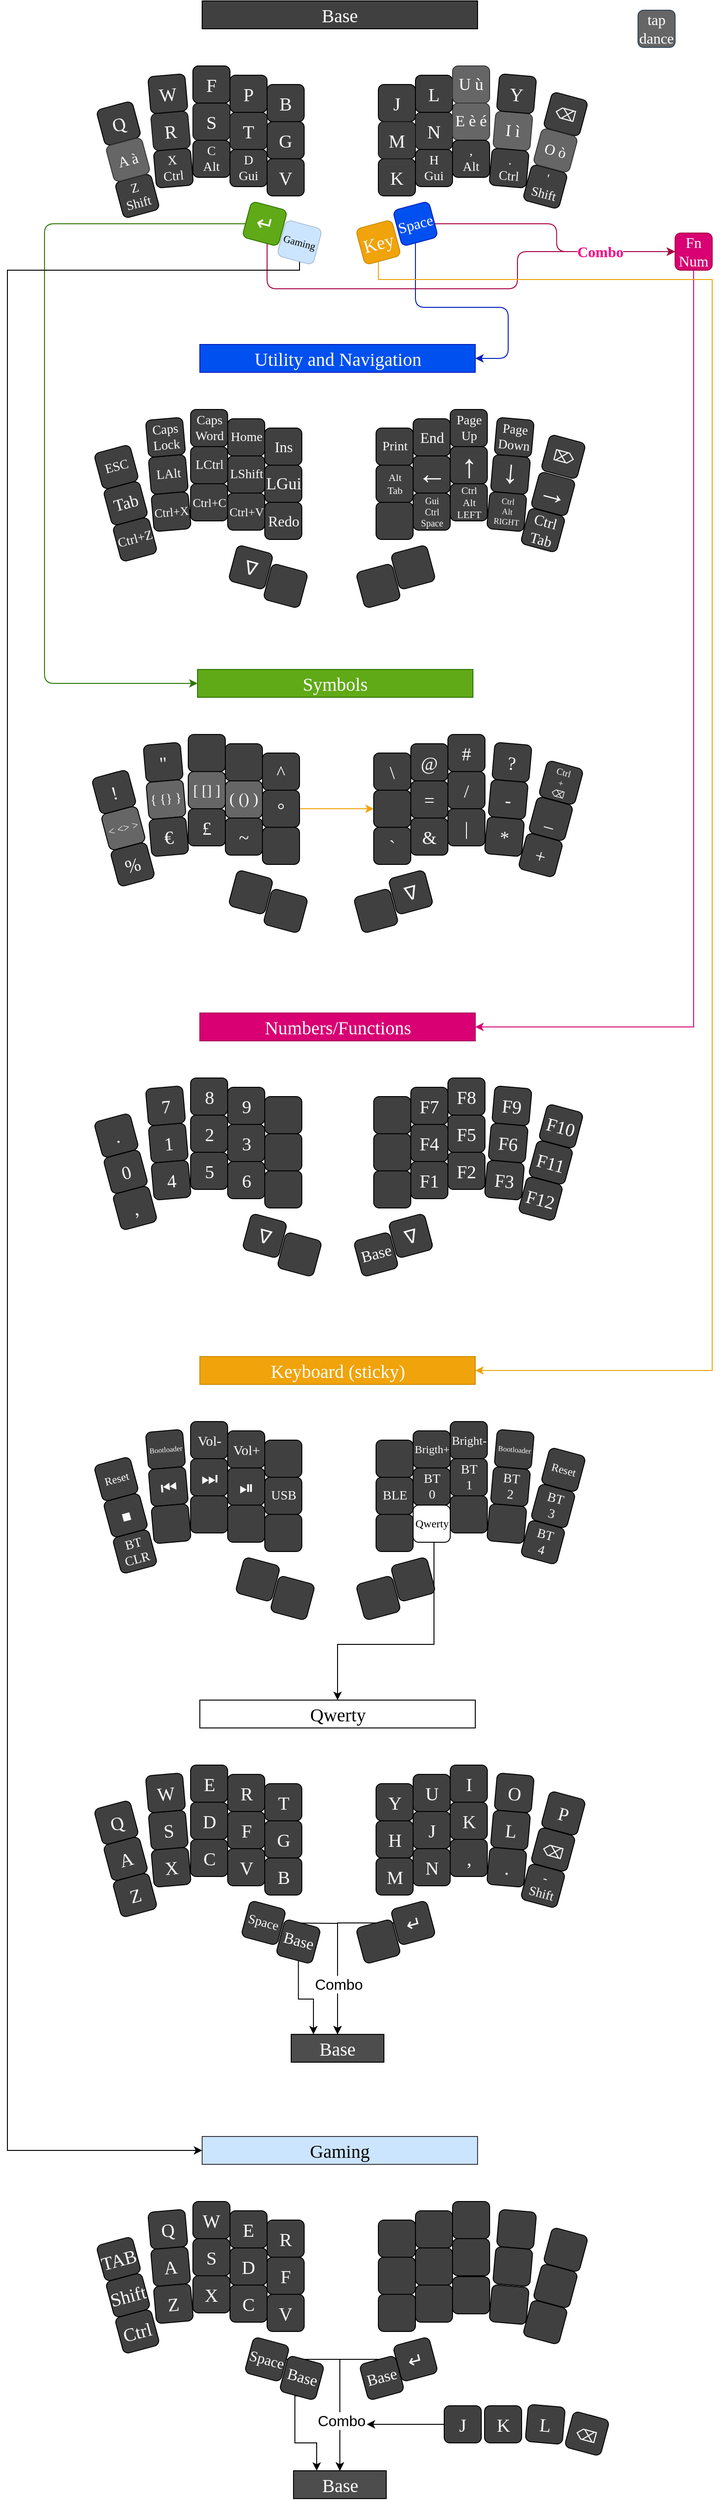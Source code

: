 <mxfile version="20.7.4" type="device"><diagram id="EX9U6J9YtXhR0Z1IHUno" name="Pagina-1"><mxGraphModel dx="1234" dy="2367" grid="1" gridSize="10" guides="1" tooltips="1" connect="1" arrows="1" fold="1" page="1" pageScale="1" pageWidth="827" pageHeight="1169" math="0" shadow="0"><root><mxCell id="0"/><mxCell id="1" parent="0"/><mxCell id="iFBfvALlvyKdv1rGwnyk-2" value="R" style="rounded=1;whiteSpace=wrap;html=1;fontSize=20;fillColor=#404040;fontFamily=Tahoma;fontColor=#FFFFFF;rotation=355;strokeColor=#171717;verticalAlign=middle;" parent="1" vertex="1"><mxGeometry x="196" y="110" width="40" height="40" as="geometry"/></mxCell><mxCell id="iFBfvALlvyKdv1rGwnyk-3" value="Base" style="rounded=0;whiteSpace=wrap;html=1;fontSize=20;fillColor=#404040;glass=0;sketch=0;fontColor=#FFFFFF;fontFamily=Lucida Console;" parent="1" vertex="1"><mxGeometry x="250" y="-10" width="297" height="30" as="geometry"/></mxCell><mxCell id="iFBfvALlvyKdv1rGwnyk-4" value="V" style="rounded=1;whiteSpace=wrap;html=1;fontSize=20;fillColor=#404040;fontFamily=Tahoma;fontColor=#FAFAFA;" parent="1" vertex="1"><mxGeometry x="320" y="160" width="40" height="40" as="geometry"/></mxCell><mxCell id="iFBfvALlvyKdv1rGwnyk-7" value="B" style="rounded=1;whiteSpace=wrap;html=1;fontSize=20;fillColor=#404040;fontFamily=Tahoma;fontColor=#FAFAFA;" parent="1" vertex="1"><mxGeometry x="320" y="80" width="40" height="40" as="geometry"/></mxCell><mxCell id="iFBfvALlvyKdv1rGwnyk-8" value="T" style="rounded=1;whiteSpace=wrap;html=1;fontSize=20;fillColor=#404040;fontFamily=Tahoma;fontColor=#ffffff;strokeColor=#171717;verticalAlign=middle;" parent="1" vertex="1"><mxGeometry x="280" y="110" width="40" height="40" as="geometry"/></mxCell><mxCell id="iFBfvALlvyKdv1rGwnyk-9" value="G" style="rounded=1;whiteSpace=wrap;html=1;fontSize=20;fillColor=#404040;fontFamily=Tahoma;fontColor=#FAFAFA;" parent="1" vertex="1"><mxGeometry x="320" y="120" width="40" height="40" as="geometry"/></mxCell><mxCell id="iFBfvALlvyKdv1rGwnyk-10" value="W" style="rounded=1;whiteSpace=wrap;html=1;fontSize=20;fillColor=#404040;fontFamily=Tahoma;fontColor=#FAFAFA;rotation=-5;" parent="1" vertex="1"><mxGeometry x="193" y="70" width="40" height="40" as="geometry"/></mxCell><mxCell id="iFBfvALlvyKdv1rGwnyk-11" value="S" style="rounded=1;whiteSpace=wrap;html=1;fontSize=20;fillColor=#404040;fontFamily=Tahoma;fontColor=#FFFFFF;strokeColor=#171717;verticalAlign=middle;" parent="1" vertex="1"><mxGeometry x="240" y="100" width="40" height="40" as="geometry"/></mxCell><mxCell id="iFBfvALlvyKdv1rGwnyk-12" value="D&lt;br style=&quot;font-size: 14px;&quot;&gt;Gui" style="rounded=1;whiteSpace=wrap;html=1;fontSize=14;fillColor=#404040;fontFamily=Tahoma;fontColor=#FAFAFA;verticalAlign=bottom;" parent="1" vertex="1"><mxGeometry x="280" y="150" width="40" height="40" as="geometry"/></mxCell><mxCell id="iFBfvALlvyKdv1rGwnyk-13" value="C&lt;br style=&quot;font-size: 14px;&quot;&gt;Alt" style="rounded=1;whiteSpace=wrap;html=1;fontSize=14;fillColor=#404040;fontFamily=Tahoma;fontColor=#FAFAFA;verticalAlign=bottom;" parent="1" vertex="1"><mxGeometry x="240" y="140" width="40" height="40" as="geometry"/></mxCell><mxCell id="iFBfvALlvyKdv1rGwnyk-14" value="X&lt;br style=&quot;font-size: 14px;&quot;&gt;Ctrl" style="rounded=1;whiteSpace=wrap;html=1;fontSize=14;fillColor=#404040;fontFamily=Tahoma;fontColor=#FAFAFA;rotation=355;verticalAlign=bottom;" parent="1" vertex="1"><mxGeometry x="199" y="150" width="40" height="40" as="geometry"/></mxCell><mxCell id="iFBfvALlvyKdv1rGwnyk-15" value="Z&lt;br style=&quot;font-size: 14px;&quot;&gt;Shift" style="rounded=1;whiteSpace=wrap;html=1;fontSize=14;fillColor=#404040;fontFamily=Tahoma;fontColor=#FAFAFA;rotation=345;verticalAlign=bottom;" parent="1" vertex="1"><mxGeometry x="160" y="180" width="40" height="40" as="geometry"/></mxCell><mxCell id="iFBfvALlvyKdv1rGwnyk-16" value="Q" style="rounded=1;whiteSpace=wrap;html=1;fontSize=20;fillColor=#404040;fontFamily=Tahoma;fontColor=#FAFAFA;rotation=345;" parent="1" vertex="1"><mxGeometry x="140" y="102" width="40" height="40" as="geometry"/></mxCell><mxCell id="iFBfvALlvyKdv1rGwnyk-17" value="A à" style="rounded=1;whiteSpace=wrap;html=1;fontSize=16;fillColor=#666666;fontFamily=Tahoma;rotation=345;strokeColor=#36393d;fontColor=#FFFFFF;" parent="1" vertex="1"><mxGeometry x="150" y="141" width="40" height="40" as="geometry"/></mxCell><mxCell id="iFBfvALlvyKdv1rGwnyk-398" value="" style="edgeStyle=orthogonalEdgeStyle;orthogonalLoop=1;jettySize=auto;html=1;fontFamily=Tahoma;fontSize=16;fontColor=#FAFAFA;entryX=0;entryY=0.5;entryDx=0;entryDy=0;fillColor=#60a917;strokeColor=#2D7600;rounded=1;" parent="1" target="iFBfvALlvyKdv1rGwnyk-135" edge="1"><mxGeometry relative="1" as="geometry"><Array as="points"><mxPoint x="80" y="230"/><mxPoint x="80" y="725"/></Array><mxPoint x="299.294" y="230" as="sourcePoint"/></mxGeometry></mxCell><mxCell id="iFBfvALlvyKdv1rGwnyk-401" style="edgeStyle=orthogonalEdgeStyle;rounded=1;orthogonalLoop=1;jettySize=auto;html=1;fontFamily=Tahoma;fontSize=16;fontColor=#FAFAFA;fillColor=#d80073;strokeColor=#A50040;" parent="1" target="iFBfvALlvyKdv1rGwnyk-400" edge="1"><mxGeometry relative="1" as="geometry"><Array as="points"><mxPoint x="320" y="300"/><mxPoint x="590" y="300"/><mxPoint x="590" y="260"/></Array><mxPoint x="320.008" y="250.708" as="sourcePoint"/></mxGeometry></mxCell><mxCell id="iFBfvALlvyKdv1rGwnyk-19" value="I ì" style="rounded=1;whiteSpace=wrap;html=1;fontSize=18;fillColor=#666666;fontFamily=Tahoma;rotation=5;flipV=0;flipH=0;direction=east;strokeColor=#36393d;verticalAlign=middle;fontColor=#FFFFFF;" parent="1" vertex="1"><mxGeometry x="565" y="110" width="40" height="40" as="geometry"/></mxCell><mxCell id="iFBfvALlvyKdv1rGwnyk-20" value="K" style="rounded=1;whiteSpace=wrap;html=1;fontSize=20;fillColor=#404040;fontFamily=Tahoma;fontColor=#FAFAFA;flipV=0;flipH=0;direction=east;" parent="1" vertex="1"><mxGeometry x="440" y="160" width="40" height="40" as="geometry"/></mxCell><mxCell id="iFBfvALlvyKdv1rGwnyk-23" value="J" style="rounded=1;whiteSpace=wrap;html=1;fontSize=20;fillColor=#404040;fontFamily=Tahoma;fontColor=#FAFAFA;flipV=0;flipH=0;direction=east;" parent="1" vertex="1"><mxGeometry x="440" y="80" width="40" height="40" as="geometry"/></mxCell><mxCell id="iFBfvALlvyKdv1rGwnyk-24" value="N" style="rounded=1;whiteSpace=wrap;html=1;fontSize=20;fillColor=#404040;fontFamily=Tahoma;fontColor=#ffffff;flipV=0;flipH=0;direction=east;strokeColor=#171717;verticalAlign=middle;" parent="1" vertex="1"><mxGeometry x="480" y="110" width="40" height="40" as="geometry"/></mxCell><mxCell id="iFBfvALlvyKdv1rGwnyk-25" value="M" style="rounded=1;whiteSpace=wrap;html=1;fontSize=20;fillColor=#404040;fontFamily=Tahoma;fontColor=#FAFAFA;flipV=0;flipH=0;direction=east;strokeColor=#171717;" parent="1" vertex="1"><mxGeometry x="440" y="120" width="40" height="40" as="geometry"/></mxCell><mxCell id="iFBfvALlvyKdv1rGwnyk-27" value="E è é" style="rounded=1;whiteSpace=wrap;html=1;fontSize=17;fillColor=#666666;fontFamily=Tahoma;flipV=0;flipH=0;direction=east;strokeColor=#36393d;verticalAlign=middle;fontColor=#FFFFFF;" parent="1" vertex="1"><mxGeometry x="520" y="100" width="40" height="40" as="geometry"/></mxCell><mxCell id="iFBfvALlvyKdv1rGwnyk-28" value="H&lt;br style=&quot;font-size: 14px;&quot;&gt;Gui" style="rounded=1;whiteSpace=wrap;html=1;fontSize=14;fillColor=#404040;fontFamily=Tahoma;fontColor=#FAFAFA;flipV=0;flipH=0;direction=east;verticalAlign=bottom;" parent="1" vertex="1"><mxGeometry x="480" y="150" width="40" height="40" as="geometry"/></mxCell><mxCell id="iFBfvALlvyKdv1rGwnyk-29" value=",&lt;br style=&quot;font-size: 14px;&quot;&gt;Alt" style="rounded=1;whiteSpace=wrap;html=1;fontSize=14;fillColor=#404040;fontFamily=Tahoma;fontColor=#FAFAFA;flipV=0;flipH=0;direction=east;verticalAlign=bottom;" parent="1" vertex="1"><mxGeometry x="520" y="140" width="40" height="40" as="geometry"/></mxCell><mxCell id="iFBfvALlvyKdv1rGwnyk-30" value=".&lt;br style=&quot;font-size: 14px;&quot;&gt;Ctrl" style="rounded=1;whiteSpace=wrap;html=1;fontSize=14;fillColor=#404040;fontFamily=Tahoma;fontColor=#FAFAFA;rotation=5;flipV=0;flipH=0;direction=east;verticalAlign=bottom;" parent="1" vertex="1"><mxGeometry x="561" y="150" width="40" height="40" as="geometry"/></mxCell><mxCell id="iFBfvALlvyKdv1rGwnyk-31" value="'&lt;br style=&quot;font-size: 14px;&quot;&gt;&lt;font style=&quot;font-size: 14px;&quot;&gt;Shift&lt;/font&gt;" style="rounded=1;whiteSpace=wrap;html=1;fontSize=14;fillColor=#404040;fontFamily=Tahoma;fontColor=#FAFAFA;rotation=15;flipV=0;flipH=0;direction=east;labelPosition=center;verticalLabelPosition=middle;align=center;verticalAlign=bottom;" parent="1" vertex="1"><mxGeometry x="600" y="170" width="40" height="40" as="geometry"/></mxCell><mxCell id="iFBfvALlvyKdv1rGwnyk-32" value="&lt;meta charset=&quot;utf-8&quot; style=&quot;font-size: 16px;&quot;&gt;&lt;span style=&quot;font-family: &amp;quot;segoe ui emoji&amp;quot;, &amp;quot;apple color emoji&amp;quot;, &amp;quot;noto color emoji&amp;quot;; font-size: 16px;&quot;&gt;⌫&lt;/span&gt;" style="rounded=1;whiteSpace=wrap;html=1;fontSize=16;fillColor=#404040;fontFamily=Tahoma;fontColor=#FAFAFA;rotation=15;flipV=0;flipH=0;direction=east;" parent="1" vertex="1"><mxGeometry x="622" y="92" width="40" height="40" as="geometry"/></mxCell><mxCell id="iFBfvALlvyKdv1rGwnyk-33" value="O ò" style="rounded=1;whiteSpace=wrap;html=1;fontSize=16;fillColor=#666666;fontFamily=Tahoma;rotation=15;flipV=0;flipH=0;direction=east;strokeColor=#36393d;fontColor=#FFFFFF;" parent="1" vertex="1"><mxGeometry x="611" y="131" width="40" height="40" as="geometry"/></mxCell><mxCell id="iFBfvALlvyKdv1rGwnyk-403" style="edgeStyle=orthogonalEdgeStyle;rounded=1;orthogonalLoop=1;jettySize=auto;html=1;entryX=0;entryY=0.5;entryDx=0;entryDy=0;fontFamily=Tahoma;fontSize=16;fontColor=#FAFAFA;fillColor=#d80073;strokeColor=#A50040;" parent="1" source="iFBfvALlvyKdv1rGwnyk-34" target="iFBfvALlvyKdv1rGwnyk-400" edge="1"><mxGeometry relative="1" as="geometry"/></mxCell><mxCell id="iFBfvALlvyKdv1rGwnyk-407" value="Combo" style="edgeLabel;html=1;align=center;verticalAlign=middle;resizable=0;points=[];fontSize=16;fontFamily=Tahoma;fontColor=#FF0080;fontStyle=1" parent="iFBfvALlvyKdv1rGwnyk-403" vertex="1" connectable="0"><mxGeometry x="0.331" y="1" relative="1" as="geometry"><mxPoint x="16" y="1" as="offset"/></mxGeometry></mxCell><mxCell id="iFBfvALlvyKdv1rGwnyk-404" style="edgeStyle=orthogonalEdgeStyle;rounded=1;orthogonalLoop=1;jettySize=auto;html=1;fontFamily=Tahoma;fontSize=16;fontColor=#FAFAFA;entryX=1;entryY=0.5;entryDx=0;entryDy=0;fillColor=#0050ef;strokeColor=#001DBC;" parent="1" source="iFBfvALlvyKdv1rGwnyk-34" target="iFBfvALlvyKdv1rGwnyk-36" edge="1"><mxGeometry relative="1" as="geometry"><mxPoint x="560" y="350" as="targetPoint"/><Array as="points"><mxPoint x="480" y="320"/><mxPoint x="580" y="320"/><mxPoint x="580" y="375"/></Array></mxGeometry></mxCell><mxCell id="iFBfvALlvyKdv1rGwnyk-34" value="Space" style="rounded=1;whiteSpace=wrap;html=1;fontSize=16;fillColor=#0050ef;fontFamily=Tahoma;fontColor=#ffffff;rotation=345;flipV=0;flipH=0;direction=east;strokeColor=#001DBC;" parent="1" vertex="1"><mxGeometry x="460" y="210" width="40" height="40" as="geometry"/></mxCell><mxCell id="iFBfvALlvyKdv1rGwnyk-35" value="LAlt" style="rounded=1;whiteSpace=wrap;html=1;fontSize=14;fillColor=#404040;fontFamily=Tahoma;fontColor=#FAFAFA;rotation=355;" parent="1" vertex="1"><mxGeometry x="193.5" y="480" width="40" height="40" as="geometry"/></mxCell><mxCell id="iFBfvALlvyKdv1rGwnyk-36" value="Utility and Navigation" style="rounded=0;whiteSpace=wrap;html=1;fontSize=20;fillColor=#0050ef;glass=0;sketch=0;fontFamily=Lucida Console;strokeColor=#001DBC;fontColor=#ffffff;" parent="1" vertex="1"><mxGeometry x="247.5" y="360" width="297" height="30" as="geometry"/></mxCell><mxCell id="iFBfvALlvyKdv1rGwnyk-37" value="&lt;span style=&quot;color: rgb(250, 250, 250); font-family: Tahoma; font-size: 16px; font-style: normal; font-variant-ligatures: normal; font-variant-caps: normal; font-weight: 400; letter-spacing: normal; orphans: 2; text-align: center; text-indent: 0px; text-transform: none; widows: 2; word-spacing: 0px; -webkit-text-stroke-width: 0px; background-color: rgb(64, 64, 64); text-decoration-thickness: initial; text-decoration-style: initial; text-decoration-color: initial; float: none; display: inline !important;&quot;&gt;Redo&lt;/span&gt;" style="rounded=1;whiteSpace=wrap;html=1;fontSize=16;fillColor=#404040;fontFamily=Tahoma;fontColor=#FAFAFA;" parent="1" vertex="1"><mxGeometry x="317.5" y="530" width="40" height="40" as="geometry"/></mxCell><mxCell id="iFBfvALlvyKdv1rGwnyk-38" value="Caps&lt;br style=&quot;font-size: 14px;&quot;&gt;Word" style="rounded=1;whiteSpace=wrap;html=1;fontSize=14;fillColor=#404040;fontFamily=Tahoma;fontColor=#FAFAFA;" parent="1" vertex="1"><mxGeometry x="237.5" y="430" width="40" height="40" as="geometry"/></mxCell><mxCell id="iFBfvALlvyKdv1rGwnyk-39" value="&lt;span style=&quot;color: rgb(250, 250, 250); font-family: Tahoma; font-size: 14px; font-style: normal; font-variant-ligatures: normal; font-variant-caps: normal; font-weight: 400; letter-spacing: normal; orphans: 2; text-align: center; text-indent: 0px; text-transform: none; widows: 2; word-spacing: 0px; -webkit-text-stroke-width: 0px; background-color: rgb(64, 64, 64); text-decoration-thickness: initial; text-decoration-style: initial; text-decoration-color: initial; float: none; display: inline !important;&quot;&gt;Home&lt;br style=&quot;font-size: 14px;&quot;&gt;&lt;/span&gt;" style="rounded=1;whiteSpace=wrap;html=1;fontSize=14;fillColor=#404040;fontFamily=Tahoma;fontColor=#FAFAFA;" parent="1" vertex="1"><mxGeometry x="277.5" y="440" width="40" height="40" as="geometry"/></mxCell><mxCell id="iFBfvALlvyKdv1rGwnyk-40" value="&lt;span style=&quot;color: rgb(250, 250, 250); font-family: Tahoma; font-size: 16px; font-style: normal; font-variant-ligatures: normal; font-variant-caps: normal; font-weight: 400; letter-spacing: normal; orphans: 2; text-align: center; text-indent: 0px; text-transform: none; widows: 2; word-spacing: 0px; -webkit-text-stroke-width: 0px; background-color: rgb(64, 64, 64); text-decoration-thickness: initial; text-decoration-style: initial; text-decoration-color: initial; float: none; display: inline !important;&quot;&gt;Ins&lt;/span&gt;" style="rounded=1;whiteSpace=wrap;html=1;fontSize=16;fillColor=#404040;fontFamily=Tahoma;fontColor=#FAFAFA;" parent="1" vertex="1"><mxGeometry x="317.5" y="450" width="40" height="40" as="geometry"/></mxCell><mxCell id="iFBfvALlvyKdv1rGwnyk-41" value="LShift" style="rounded=1;whiteSpace=wrap;html=1;fontSize=14;fillColor=#404040;fontFamily=Tahoma;fontColor=#FAFAFA;" parent="1" vertex="1"><mxGeometry x="277.5" y="480" width="40" height="40" as="geometry"/></mxCell><mxCell id="iFBfvALlvyKdv1rGwnyk-42" value="LGui" style="rounded=1;whiteSpace=wrap;html=1;fontSize=18;fillColor=#404040;fontFamily=Tahoma;fontColor=#FAFAFA;" parent="1" vertex="1"><mxGeometry x="317.5" y="490" width="40" height="40" as="geometry"/></mxCell><mxCell id="iFBfvALlvyKdv1rGwnyk-43" value="&lt;span style=&quot;color: rgb(250, 250, 250); font-family: Tahoma; font-size: 14px; font-style: normal; font-variant-ligatures: normal; font-variant-caps: normal; font-weight: 400; letter-spacing: normal; orphans: 2; text-align: center; text-indent: 0px; text-transform: none; widows: 2; word-spacing: 0px; -webkit-text-stroke-width: 0px; background-color: rgb(64, 64, 64); text-decoration-thickness: initial; text-decoration-style: initial; text-decoration-color: initial; float: none; display: inline !important;&quot;&gt;Caps Lock&lt;/span&gt;" style="rounded=1;whiteSpace=wrap;html=1;fontSize=14;fillColor=#404040;fontFamily=Tahoma;fontColor=#FAFAFA;rotation=-5;" parent="1" vertex="1"><mxGeometry x="190.5" y="440" width="40" height="40" as="geometry"/></mxCell><mxCell id="iFBfvALlvyKdv1rGwnyk-44" value="LCtrl" style="rounded=1;whiteSpace=wrap;html=1;fontSize=14;fillColor=#404040;fontFamily=Tahoma;fontColor=#FAFAFA;" parent="1" vertex="1"><mxGeometry x="237.5" y="470" width="40" height="40" as="geometry"/></mxCell><mxCell id="iFBfvALlvyKdv1rGwnyk-45" value="&lt;span style=&quot;color: rgb(250, 250, 250); font-family: Tahoma; font-size: 13px; font-style: normal; font-variant-ligatures: normal; font-variant-caps: normal; font-weight: 400; letter-spacing: normal; orphans: 2; text-align: center; text-indent: 0px; text-transform: none; widows: 2; word-spacing: 0px; -webkit-text-stroke-width: 0px; background-color: rgb(64, 64, 64); text-decoration-thickness: initial; text-decoration-style: initial; text-decoration-color: initial; float: none; display: inline !important;&quot;&gt;Ctrl+V&lt;/span&gt;" style="rounded=1;whiteSpace=wrap;html=1;fontSize=13;fillColor=#404040;fontFamily=Tahoma;fontColor=#FAFAFA;" parent="1" vertex="1"><mxGeometry x="277.5" y="520" width="40" height="40" as="geometry"/></mxCell><mxCell id="iFBfvALlvyKdv1rGwnyk-46" value="&lt;span style=&quot;color: rgb(250, 250, 250); font-family: Tahoma; font-size: 13px; font-style: normal; font-variant-ligatures: normal; font-variant-caps: normal; font-weight: 400; letter-spacing: normal; orphans: 2; text-align: center; text-indent: 0px; text-transform: none; widows: 2; word-spacing: 0px; -webkit-text-stroke-width: 0px; background-color: rgb(64, 64, 64); text-decoration-thickness: initial; text-decoration-style: initial; text-decoration-color: initial; float: none; display: inline !important;&quot;&gt;Ctrl+C&lt;br style=&quot;font-size: 13px;&quot;&gt;&lt;/span&gt;" style="rounded=1;whiteSpace=wrap;html=1;fontSize=13;fillColor=#404040;fontFamily=Tahoma;fontColor=#FAFAFA;" parent="1" vertex="1"><mxGeometry x="237.5" y="510" width="40" height="40" as="geometry"/></mxCell><mxCell id="iFBfvALlvyKdv1rGwnyk-47" value="&lt;span style=&quot;color: rgb(250, 250, 250); font-family: Tahoma; font-size: 13px; font-style: normal; font-variant-ligatures: normal; font-variant-caps: normal; font-weight: 400; letter-spacing: normal; orphans: 2; text-align: center; text-indent: 0px; text-transform: none; widows: 2; word-spacing: 0px; -webkit-text-stroke-width: 0px; background-color: rgb(64, 64, 64); text-decoration-thickness: initial; text-decoration-style: initial; text-decoration-color: initial; float: none; display: inline !important;&quot;&gt;Ctrl+X&lt;br style=&quot;font-size: 13px;&quot;&gt;&lt;/span&gt;" style="rounded=1;whiteSpace=wrap;html=1;fontSize=13;fillColor=#404040;fontFamily=Tahoma;fontColor=#FAFAFA;rotation=355;" parent="1" vertex="1"><mxGeometry x="196.5" y="520" width="40" height="40" as="geometry"/></mxCell><mxCell id="iFBfvALlvyKdv1rGwnyk-48" value="&lt;span style=&quot;font-size: 14px;&quot;&gt;Ctrl+Z&lt;br style=&quot;font-size: 14px;&quot;&gt;&lt;/span&gt;" style="rounded=1;whiteSpace=wrap;html=1;fontSize=14;fillColor=#404040;fontFamily=Tahoma;fontColor=#FAFAFA;rotation=345;" parent="1" vertex="1"><mxGeometry x="157.5" y="550" width="40" height="40" as="geometry"/></mxCell><mxCell id="iFBfvALlvyKdv1rGwnyk-49" value="ESC" style="rounded=1;whiteSpace=wrap;html=1;fontSize=14;fillColor=#404040;fontFamily=Tahoma;fontColor=#FAFAFA;rotation=345;" parent="1" vertex="1"><mxGeometry x="137.5" y="472" width="40" height="40" as="geometry"/></mxCell><mxCell id="iFBfvALlvyKdv1rGwnyk-50" value="Tab" style="rounded=1;whiteSpace=wrap;html=1;fontSize=18;fillColor=#404040;fontFamily=Tahoma;fontColor=#FAFAFA;rotation=345;" parent="1" vertex="1"><mxGeometry x="147.5" y="511" width="40" height="40" as="geometry"/></mxCell><mxCell id="iFBfvALlvyKdv1rGwnyk-52" value="&lt;span style=&quot;color: rgb(250, 250, 250); font-family: sans-serif; font-size: 35px; font-style: normal; font-variant-ligatures: normal; font-variant-caps: normal; font-weight: 400; letter-spacing: normal; orphans: 2; text-align: center; text-indent: 0px; text-transform: none; widows: 2; word-spacing: 0px; -webkit-text-stroke-width: 0px; background-color: rgb(64, 64, 64); text-decoration-thickness: initial; text-decoration-style: initial; text-decoration-color: initial; float: none; display: inline !important;&quot;&gt;↓&lt;/span&gt;" style="rounded=1;whiteSpace=wrap;html=1;fontSize=14;fillColor=#404040;fontFamily=Tahoma;fontColor=#FAFAFA;rotation=5;flipV=0;flipH=0;direction=east;verticalAlign=bottom;" parent="1" vertex="1"><mxGeometry x="562.5" y="480" width="40" height="40" as="geometry"/></mxCell><mxCell id="iFBfvALlvyKdv1rGwnyk-53" value="&lt;span style=&quot;color: rgb(250, 250, 250); font-family: Tahoma; font-size: 14px; font-style: normal; font-variant-ligatures: normal; font-variant-caps: normal; font-weight: 400; letter-spacing: normal; orphans: 2; text-align: center; text-indent: 0px; text-transform: none; widows: 2; word-spacing: 0px; -webkit-text-stroke-width: 0px; background-color: rgb(64, 64, 64); text-decoration-thickness: initial; text-decoration-style: initial; text-decoration-color: initial; float: none; display: inline !important;&quot;&gt;&lt;br style=&quot;font-size: 14px;&quot;&gt;&lt;/span&gt;" style="rounded=1;whiteSpace=wrap;html=1;fontSize=14;fillColor=#404040;fontFamily=Tahoma;fontColor=#FAFAFA;flipV=0;flipH=0;direction=east;" parent="1" vertex="1"><mxGeometry x="437.5" y="530" width="40" height="40" as="geometry"/></mxCell><mxCell id="iFBfvALlvyKdv1rGwnyk-54" value="Page&lt;br style=&quot;font-size: 14px;&quot;&gt;Up" style="rounded=1;whiteSpace=wrap;html=1;fontSize=14;fillColor=#404040;fontFamily=Tahoma;fontColor=#FAFAFA;flipV=0;flipH=0;direction=east;" parent="1" vertex="1"><mxGeometry x="517.5" y="430" width="40" height="40" as="geometry"/></mxCell><mxCell id="iFBfvALlvyKdv1rGwnyk-55" value="&lt;span style=&quot;color: rgb(250, 250, 250); font-family: Tahoma; font-size: 16px; font-style: normal; font-variant-ligatures: normal; font-variant-caps: normal; font-weight: 400; letter-spacing: normal; orphans: 2; text-align: center; text-indent: 0px; text-transform: none; widows: 2; word-spacing: 0px; -webkit-text-stroke-width: 0px; background-color: rgb(64, 64, 64); text-decoration-thickness: initial; text-decoration-style: initial; text-decoration-color: initial; float: none; display: inline !important;&quot;&gt;End&lt;/span&gt;" style="rounded=1;whiteSpace=wrap;html=1;fontSize=16;fillColor=#404040;fontFamily=Tahoma;fontColor=#FAFAFA;flipV=0;flipH=0;direction=east;" parent="1" vertex="1"><mxGeometry x="477.5" y="440" width="40" height="40" as="geometry"/></mxCell><mxCell id="iFBfvALlvyKdv1rGwnyk-56" value="&lt;span style=&quot;color: rgb(250, 250, 250); font-family: Tahoma; font-size: 14px; font-style: normal; font-variant-ligatures: normal; font-variant-caps: normal; font-weight: 400; letter-spacing: normal; orphans: 2; text-align: center; text-indent: 0px; text-transform: none; widows: 2; word-spacing: 0px; -webkit-text-stroke-width: 0px; background-color: rgb(64, 64, 64); text-decoration-thickness: initial; text-decoration-style: initial; text-decoration-color: initial; float: none; display: inline !important;&quot;&gt;Print&lt;br style=&quot;font-size: 14px;&quot;&gt;&lt;/span&gt;" style="rounded=1;whiteSpace=wrap;html=1;fontSize=14;fillColor=#404040;fontFamily=Tahoma;fontColor=#FAFAFA;flipV=0;flipH=0;direction=east;" parent="1" vertex="1"><mxGeometry x="437.5" y="450" width="40" height="40" as="geometry"/></mxCell><mxCell id="iFBfvALlvyKdv1rGwnyk-57" value="&lt;span style=&quot;color: rgb(250, 250, 250); font-family: sans-serif; font-size: 32px; font-style: normal; font-variant-ligatures: normal; font-variant-caps: normal; font-weight: 400; letter-spacing: normal; orphans: 2; text-align: center; text-indent: 0px; text-transform: none; widows: 2; word-spacing: 0px; -webkit-text-stroke-width: 0px; background-color: rgb(64, 64, 64); text-decoration-thickness: initial; text-decoration-style: initial; text-decoration-color: initial; float: none; display: inline !important;&quot;&gt;←&lt;/span&gt;" style="rounded=1;whiteSpace=wrap;html=1;fontSize=32;fillColor=#404040;fontFamily=Tahoma;fontColor=#FAFAFA;flipV=0;flipH=0;direction=east;verticalAlign=bottom;horizontal=1;" parent="1" vertex="1"><mxGeometry x="477.5" y="480" width="40" height="40" as="geometry"/></mxCell><mxCell id="iFBfvALlvyKdv1rGwnyk-58" value="&lt;span style=&quot;color: rgb(250, 250, 250); font-family: Tahoma; font-size: 11px; font-style: normal; font-variant-ligatures: normal; font-variant-caps: normal; font-weight: 400; letter-spacing: normal; orphans: 2; text-align: center; text-indent: 0px; text-transform: none; widows: 2; word-spacing: 0px; -webkit-text-stroke-width: 0px; background-color: rgb(64, 64, 64); text-decoration-thickness: initial; text-decoration-style: initial; text-decoration-color: initial; float: none; display: inline !important;&quot;&gt;Alt&lt;br&gt;Tab&lt;br style=&quot;font-size: 11px;&quot;&gt;&lt;/span&gt;" style="rounded=1;whiteSpace=wrap;html=1;fontSize=11;fillColor=#404040;fontFamily=Tahoma;fontColor=#FAFAFA;flipV=0;flipH=0;direction=east;verticalAlign=middle;" parent="1" vertex="1"><mxGeometry x="437.5" y="490" width="40" height="40" as="geometry"/></mxCell><mxCell id="iFBfvALlvyKdv1rGwnyk-59" value="&lt;span style=&quot;color: rgb(250, 250, 250); font-family: Tahoma; font-size: 14px; font-style: normal; font-variant-ligatures: normal; font-variant-caps: normal; font-weight: 400; letter-spacing: normal; orphans: 2; text-align: center; text-indent: 0px; text-transform: none; widows: 2; word-spacing: 0px; -webkit-text-stroke-width: 0px; background-color: rgb(64, 64, 64); text-decoration-thickness: initial; text-decoration-style: initial; text-decoration-color: initial; float: none; display: inline !important;&quot;&gt;Page&lt;br style=&quot;font-size: 14px;&quot;&gt;Down&lt;br style=&quot;font-size: 14px;&quot;&gt;&lt;/span&gt;" style="rounded=1;whiteSpace=wrap;html=1;fontSize=14;fillColor=#404040;fontFamily=Tahoma;fontColor=#FAFAFA;rotation=5;flipV=0;flipH=0;direction=east;" parent="1" vertex="1"><mxGeometry x="566.5" y="440" width="40" height="40" as="geometry"/></mxCell><mxCell id="iFBfvALlvyKdv1rGwnyk-60" value="&lt;span style=&quot;color: rgb(250, 250, 250); font-family: sans-serif; font-size: 35px; font-style: normal; font-variant-ligatures: normal; font-variant-caps: normal; font-weight: 400; letter-spacing: normal; orphans: 2; text-align: center; text-indent: 0px; text-transform: none; widows: 2; word-spacing: 0px; -webkit-text-stroke-width: 0px; background-color: rgb(64, 64, 64); text-decoration-thickness: initial; text-decoration-style: initial; text-decoration-color: initial; float: none; display: inline !important;&quot;&gt;↑&lt;/span&gt;" style="rounded=1;whiteSpace=wrap;html=1;fontSize=14;fillColor=#404040;fontFamily=Tahoma;fontColor=#FAFAFA;flipV=0;flipH=0;direction=east;" parent="1" vertex="1"><mxGeometry x="517.5" y="470" width="40" height="40" as="geometry"/></mxCell><mxCell id="iFBfvALlvyKdv1rGwnyk-61" value="&lt;span style=&quot;background-color: rgb(64, 64, 64); font-size: 10px;&quot;&gt;Gui&lt;br style=&quot;font-size: 10px;&quot;&gt;Ctrl&lt;br style=&quot;font-size: 10px;&quot;&gt;Space&lt;br style=&quot;font-size: 10px;&quot;&gt;&lt;/span&gt;" style="rounded=1;whiteSpace=wrap;html=1;fontSize=10;fillColor=#404040;fontFamily=Tahoma;fontColor=#FAFAFA;flipV=0;flipH=0;direction=east;" parent="1" vertex="1"><mxGeometry x="477.5" y="520" width="40" height="40" as="geometry"/></mxCell><mxCell id="iFBfvALlvyKdv1rGwnyk-62" value="&lt;span style=&quot;color: rgb(250, 250, 250); font-family: Tahoma; font-size: 11px; font-style: normal; font-variant-ligatures: normal; font-variant-caps: normal; font-weight: 400; letter-spacing: normal; orphans: 2; text-align: center; text-indent: 0px; text-transform: none; widows: 2; word-spacing: 0px; -webkit-text-stroke-width: 0px; background-color: rgb(64, 64, 64); text-decoration-thickness: initial; text-decoration-style: initial; text-decoration-color: initial; float: none; display: inline !important;&quot;&gt;Ctrl&lt;br style=&quot;font-size: 11px;&quot;&gt;Alt&lt;br style=&quot;font-size: 11px;&quot;&gt;LEFT&lt;br style=&quot;font-size: 11px;&quot;&gt;&lt;/span&gt;" style="rounded=1;whiteSpace=wrap;html=1;fontSize=11;fillColor=#404040;fontFamily=Tahoma;fontColor=#FAFAFA;flipV=0;flipH=0;direction=east;" parent="1" vertex="1"><mxGeometry x="517.5" y="510" width="40" height="40" as="geometry"/></mxCell><mxCell id="iFBfvALlvyKdv1rGwnyk-63" value="&lt;span style=&quot;color: rgb(250, 250, 250); font-family: Tahoma; font-size: 9px; font-style: normal; font-variant-ligatures: normal; font-variant-caps: normal; font-weight: 400; letter-spacing: normal; orphans: 2; text-align: center; text-indent: 0px; text-transform: none; widows: 2; word-spacing: 0px; -webkit-text-stroke-width: 0px; background-color: rgb(64, 64, 64); text-decoration-thickness: initial; text-decoration-style: initial; text-decoration-color: initial; float: none; display: inline !important;&quot;&gt;Ctrl&lt;br style=&quot;font-size: 9px;&quot;&gt;Alt&lt;br style=&quot;font-size: 9px;&quot;&gt;RIGHT&lt;br style=&quot;font-size: 9px;&quot;&gt;&lt;/span&gt;" style="rounded=1;whiteSpace=wrap;html=1;fontSize=9;fillColor=#404040;fontFamily=Tahoma;fontColor=#FAFAFA;rotation=5;flipV=0;flipH=0;direction=east;" parent="1" vertex="1"><mxGeometry x="558.5" y="520" width="40" height="40" as="geometry"/></mxCell><mxCell id="iFBfvALlvyKdv1rGwnyk-64" value="Ctrl&lt;br style=&quot;font-size: 16px;&quot;&gt;Tab" style="rounded=1;whiteSpace=wrap;html=1;fontSize=16;fillColor=#404040;fontFamily=Tahoma;fontColor=#FAFAFA;rotation=15;flipV=0;flipH=0;direction=east;" parent="1" vertex="1"><mxGeometry x="597.5" y="540" width="40" height="40" as="geometry"/></mxCell><mxCell id="iFBfvALlvyKdv1rGwnyk-65" value="&lt;span style=&quot;font-family: &amp;quot;segoe ui emoji&amp;quot;, &amp;quot;apple color emoji&amp;quot;, &amp;quot;noto color emoji&amp;quot;;&quot;&gt;⌦&lt;/span&gt;" style="rounded=1;whiteSpace=wrap;html=1;fontSize=16;fillColor=#404040;fontFamily=Tahoma;fontColor=#FAFAFA;rotation=15;flipV=0;flipH=0;direction=east;" parent="1" vertex="1"><mxGeometry x="619.5" y="461" width="40" height="40" as="geometry"/></mxCell><mxCell id="iFBfvALlvyKdv1rGwnyk-66" value="&lt;span style=&quot;color: rgb(250, 250, 250); font-family: sans-serif; font-size: 32px; font-style: normal; font-variant-ligatures: normal; font-variant-caps: normal; font-weight: 400; letter-spacing: normal; orphans: 2; text-align: center; text-indent: 0px; text-transform: none; widows: 2; word-spacing: 0px; -webkit-text-stroke-width: 0px; background-color: rgb(64, 64, 64); text-decoration-thickness: initial; text-decoration-style: initial; text-decoration-color: initial; float: none; display: inline !important;&quot;&gt;→&lt;/span&gt;" style="rounded=1;whiteSpace=wrap;html=1;fontSize=32;fillColor=#404040;fontFamily=Tahoma;fontColor=#FAFAFA;rotation=15;flipV=0;flipH=0;direction=east;verticalAlign=bottom;" parent="1" vertex="1"><mxGeometry x="608.5" y="501" width="40" height="40" as="geometry"/></mxCell><mxCell id="iFBfvALlvyKdv1rGwnyk-67" value="" style="rounded=1;whiteSpace=wrap;html=1;fontSize=20;fillColor=#404040;fontFamily=Tahoma;fontColor=#FAFAFA;rotation=345;flipV=0;flipH=0;direction=east;" parent="1" vertex="1"><mxGeometry x="457.5" y="580" width="40" height="40" as="geometry"/></mxCell><mxCell id="iFBfvALlvyKdv1rGwnyk-134" value="{ {} }" style="rounded=1;whiteSpace=wrap;html=1;fontSize=14;fillColor=#666666;fontFamily=Tahoma;fontColor=#FAFAFA;rotation=355;" parent="1" vertex="1"><mxGeometry x="191" y="830" width="40" height="40" as="geometry"/></mxCell><mxCell id="iFBfvALlvyKdv1rGwnyk-135" value="Symbols" style="rounded=0;whiteSpace=wrap;html=1;fontSize=20;fillColor=#60a917;glass=0;sketch=0;fontFamily=Lucida Console;strokeColor=#2D7600;fontColor=#ffffff;" parent="1" vertex="1"><mxGeometry x="245" y="710" width="297" height="30" as="geometry"/></mxCell><mxCell id="iFBfvALlvyKdv1rGwnyk-136" value="" style="rounded=1;whiteSpace=wrap;html=1;fontSize=20;fillColor=#404040;fontFamily=Tahoma;fontColor=#FAFAFA;" parent="1" vertex="1"><mxGeometry x="315" y="880" width="40" height="40" as="geometry"/></mxCell><mxCell id="iFBfvALlvyKdv1rGwnyk-137" value="" style="rounded=1;whiteSpace=wrap;html=1;fontSize=20;fillColor=#404040;fontFamily=Tahoma;fontColor=#FAFAFA;" parent="1" vertex="1"><mxGeometry x="235" y="780" width="40" height="40" as="geometry"/></mxCell><mxCell id="iFBfvALlvyKdv1rGwnyk-138" value="" style="rounded=1;whiteSpace=wrap;html=1;fontSize=20;fillColor=#404040;fontFamily=Tahoma;fontColor=#FAFAFA;" parent="1" vertex="1"><mxGeometry x="275" y="790" width="40" height="40" as="geometry"/></mxCell><mxCell id="iFBfvALlvyKdv1rGwnyk-139" value="&lt;span style=&quot;background-color: rgb(64, 64, 64);&quot;&gt;^&lt;/span&gt;" style="rounded=1;whiteSpace=wrap;html=1;fontSize=20;fillColor=#404040;fontFamily=Tahoma;fontColor=#FAFAFA;" parent="1" vertex="1"><mxGeometry x="315" y="800" width="40" height="40" as="geometry"/></mxCell><mxCell id="iFBfvALlvyKdv1rGwnyk-140" value="( () )" style="rounded=1;whiteSpace=wrap;html=1;fontSize=17;fillColor=#666666;fontFamily=Tahoma;fontColor=#FAFAFA;" parent="1" vertex="1"><mxGeometry x="275" y="830" width="40" height="40" as="geometry"/></mxCell><mxCell id="sqq5_xpIMkr8mD9ZzL_n-89" value="" style="edgeStyle=orthogonalEdgeStyle;rounded=0;orthogonalLoop=1;jettySize=auto;html=1;strokeColor=#F0A30A;fontSize=10;fontColor=#FFFFFF;" parent="1" source="iFBfvALlvyKdv1rGwnyk-141" target="iFBfvALlvyKdv1rGwnyk-157" edge="1"><mxGeometry relative="1" as="geometry"/></mxCell><mxCell id="iFBfvALlvyKdv1rGwnyk-141" value="°" style="rounded=1;whiteSpace=wrap;html=1;fontSize=20;fillColor=#404040;fontFamily=Tahoma;fontColor=#FAFAFA;" parent="1" vertex="1"><mxGeometry x="315" y="840" width="40" height="40" as="geometry"/></mxCell><mxCell id="iFBfvALlvyKdv1rGwnyk-142" value="&quot;" style="rounded=1;whiteSpace=wrap;html=1;fontSize=20;fillColor=#404040;fontFamily=Tahoma;fontColor=#FAFAFA;rotation=-5;" parent="1" vertex="1"><mxGeometry x="188" y="790" width="40" height="40" as="geometry"/></mxCell><mxCell id="iFBfvALlvyKdv1rGwnyk-143" value="[ [] ]" style="rounded=1;whiteSpace=wrap;html=1;fontSize=16;fillColor=#666666;fontFamily=Tahoma;fontColor=#FAFAFA;" parent="1" vertex="1"><mxGeometry x="235" y="820" width="40" height="40" as="geometry"/></mxCell><mxCell id="iFBfvALlvyKdv1rGwnyk-144" value="&lt;span style=&quot;color: rgb(250, 250, 250); font-family: Tahoma; font-size: 20px; font-style: normal; font-variant-ligatures: normal; font-variant-caps: normal; font-weight: 400; letter-spacing: normal; orphans: 2; text-align: center; text-indent: 0px; text-transform: none; widows: 2; word-spacing: 0px; -webkit-text-stroke-width: 0px; background-color: rgb(64, 64, 64); text-decoration-thickness: initial; text-decoration-style: initial; text-decoration-color: initial; float: none; display: inline !important;&quot;&gt;~&lt;/span&gt;" style="rounded=1;whiteSpace=wrap;html=1;fontSize=20;fillColor=#404040;fontFamily=Tahoma;fontColor=#FAFAFA;" parent="1" vertex="1"><mxGeometry x="275" y="870" width="40" height="40" as="geometry"/></mxCell><mxCell id="iFBfvALlvyKdv1rGwnyk-145" value="&lt;span style=&quot;color: rgb(250, 250, 250); font-family: Tahoma; font-size: 20px; font-style: normal; font-variant-ligatures: normal; font-variant-caps: normal; font-weight: 400; letter-spacing: normal; orphans: 2; text-align: center; text-indent: 0px; text-transform: none; widows: 2; word-spacing: 0px; -webkit-text-stroke-width: 0px; background-color: rgb(64, 64, 64); text-decoration-thickness: initial; text-decoration-style: initial; text-decoration-color: initial; float: none; display: inline !important;&quot;&gt;£&lt;/span&gt;" style="rounded=1;whiteSpace=wrap;html=1;fontSize=20;fillColor=#404040;fontFamily=Tahoma;fontColor=#FAFAFA;" parent="1" vertex="1"><mxGeometry x="235" y="860" width="40" height="40" as="geometry"/></mxCell><mxCell id="iFBfvALlvyKdv1rGwnyk-146" value="€" style="rounded=1;whiteSpace=wrap;html=1;fontSize=20;fillColor=#404040;fontFamily=Tahoma;fontColor=#FAFAFA;rotation=355;" parent="1" vertex="1"><mxGeometry x="194" y="870" width="40" height="40" as="geometry"/></mxCell><mxCell id="iFBfvALlvyKdv1rGwnyk-147" value="%" style="rounded=1;whiteSpace=wrap;html=1;fontSize=20;fillColor=#404040;fontFamily=Tahoma;fontColor=#FAFAFA;rotation=345;" parent="1" vertex="1"><mxGeometry x="155" y="900" width="40" height="40" as="geometry"/></mxCell><mxCell id="iFBfvALlvyKdv1rGwnyk-148" value="!" style="rounded=1;whiteSpace=wrap;html=1;fontSize=20;fillColor=#404040;fontFamily=Tahoma;fontColor=#FAFAFA;rotation=345;" parent="1" vertex="1"><mxGeometry x="135" y="822" width="40" height="40" as="geometry"/></mxCell><mxCell id="iFBfvALlvyKdv1rGwnyk-149" value="&amp;lt; &amp;lt;&amp;gt; &amp;gt;" style="rounded=1;whiteSpace=wrap;html=1;fontSize=12;fillColor=#666666;fontFamily=Tahoma;fontColor=#FAFAFA;rotation=345;" parent="1" vertex="1"><mxGeometry x="145" y="861" width="40" height="40" as="geometry"/></mxCell><mxCell id="iFBfvALlvyKdv1rGwnyk-151" value="-" style="rounded=1;whiteSpace=wrap;html=1;fontSize=20;fillColor=#404040;fontFamily=Tahoma;fontColor=#FAFAFA;rotation=5;flipV=0;flipH=0;direction=east;" parent="1" vertex="1"><mxGeometry x="560" y="830" width="40" height="40" as="geometry"/></mxCell><mxCell id="iFBfvALlvyKdv1rGwnyk-152" value="&lt;span style=&quot;background-color: rgb(64, 64, 64);&quot;&gt;`&lt;/span&gt;" style="rounded=1;whiteSpace=wrap;html=1;fontSize=20;fillColor=#404040;fontFamily=Tahoma;fontColor=#FAFAFA;flipV=0;flipH=0;direction=east;" parent="1" vertex="1"><mxGeometry x="435" y="880" width="40" height="40" as="geometry"/></mxCell><mxCell id="iFBfvALlvyKdv1rGwnyk-153" value="#" style="rounded=1;whiteSpace=wrap;html=1;fontSize=20;fillColor=#404040;fontFamily=Tahoma;fontColor=#FAFAFA;flipV=0;flipH=0;direction=east;" parent="1" vertex="1"><mxGeometry x="515" y="780" width="40" height="40" as="geometry"/></mxCell><mxCell id="iFBfvALlvyKdv1rGwnyk-154" value="@" style="rounded=1;whiteSpace=wrap;html=1;fontSize=20;fillColor=#404040;fontFamily=Tahoma;fontColor=#FAFAFA;flipV=0;flipH=0;direction=east;" parent="1" vertex="1"><mxGeometry x="475" y="790" width="40" height="40" as="geometry"/></mxCell><mxCell id="iFBfvALlvyKdv1rGwnyk-155" value="&lt;span style=&quot;color: rgb(250, 250, 250); font-family: Tahoma; font-size: 20px; font-style: normal; font-variant-ligatures: normal; font-variant-caps: normal; font-weight: 400; letter-spacing: normal; orphans: 2; text-align: center; text-indent: 0px; text-transform: none; widows: 2; word-spacing: 0px; -webkit-text-stroke-width: 0px; background-color: rgb(64, 64, 64); text-decoration-thickness: initial; text-decoration-style: initial; text-decoration-color: initial; float: none; display: inline !important;&quot;&gt;\&lt;/span&gt;" style="rounded=1;whiteSpace=wrap;html=1;fontSize=20;fillColor=#404040;fontFamily=Tahoma;fontColor=#FAFAFA;flipV=0;flipH=0;direction=east;" parent="1" vertex="1"><mxGeometry x="435" y="800" width="40" height="40" as="geometry"/></mxCell><mxCell id="iFBfvALlvyKdv1rGwnyk-156" value="=" style="rounded=1;whiteSpace=wrap;html=1;fontSize=20;fillColor=#404040;fontFamily=Tahoma;fontColor=#FAFAFA;flipV=0;flipH=0;direction=east;" parent="1" vertex="1"><mxGeometry x="475" y="830" width="40" height="40" as="geometry"/></mxCell><mxCell id="iFBfvALlvyKdv1rGwnyk-157" value="" style="rounded=1;whiteSpace=wrap;html=1;fontSize=20;fillColor=#404040;fontFamily=Tahoma;fontColor=#FAFAFA;flipV=0;flipH=0;direction=east;" parent="1" vertex="1"><mxGeometry x="435" y="840" width="40" height="40" as="geometry"/></mxCell><mxCell id="iFBfvALlvyKdv1rGwnyk-158" value="?" style="rounded=1;whiteSpace=wrap;html=1;fontSize=20;fillColor=#404040;fontFamily=Tahoma;fontColor=#FAFAFA;rotation=5;flipV=0;flipH=0;direction=east;" parent="1" vertex="1"><mxGeometry x="564" y="790" width="40" height="40" as="geometry"/></mxCell><mxCell id="iFBfvALlvyKdv1rGwnyk-159" value="/" style="rounded=1;whiteSpace=wrap;html=1;fontSize=20;fillColor=#404040;fontFamily=Tahoma;fontColor=#FAFAFA;flipV=0;flipH=0;direction=east;" parent="1" vertex="1"><mxGeometry x="515" y="820" width="40" height="40" as="geometry"/></mxCell><mxCell id="iFBfvALlvyKdv1rGwnyk-160" value="&amp;amp;" style="rounded=1;whiteSpace=wrap;html=1;fontSize=20;fillColor=#404040;fontFamily=Tahoma;fontColor=#FAFAFA;flipV=0;flipH=0;direction=east;" parent="1" vertex="1"><mxGeometry x="475" y="870" width="40" height="40" as="geometry"/></mxCell><mxCell id="iFBfvALlvyKdv1rGwnyk-161" value="|" style="rounded=1;whiteSpace=wrap;html=1;fontSize=20;fillColor=#404040;fontFamily=Tahoma;fontColor=#FAFAFA;flipV=0;flipH=0;direction=east;" parent="1" vertex="1"><mxGeometry x="515" y="860" width="40" height="40" as="geometry"/></mxCell><mxCell id="iFBfvALlvyKdv1rGwnyk-162" value="*" style="rounded=1;whiteSpace=wrap;html=1;fontSize=20;fillColor=#404040;fontFamily=Tahoma;fontColor=#FAFAFA;rotation=5;flipV=0;flipH=0;direction=east;" parent="1" vertex="1"><mxGeometry x="556" y="870" width="40" height="40" as="geometry"/></mxCell><mxCell id="iFBfvALlvyKdv1rGwnyk-163" value="+" style="rounded=1;whiteSpace=wrap;html=1;fontSize=20;fillColor=#404040;fontFamily=Tahoma;fontColor=#FAFAFA;rotation=15;flipV=0;flipH=0;direction=east;" parent="1" vertex="1"><mxGeometry x="595" y="890" width="40" height="40" as="geometry"/></mxCell><mxCell id="iFBfvALlvyKdv1rGwnyk-164" value="&lt;span style=&quot;color: rgb(250, 250, 250); font-family: Tahoma; font-size: 10px; font-style: normal; font-variant-ligatures: normal; font-variant-caps: normal; font-weight: 400; letter-spacing: normal; orphans: 2; text-align: center; text-indent: 0px; text-transform: none; widows: 2; word-spacing: 0px; -webkit-text-stroke-width: 0px; background-color: rgb(64, 64, 64); text-decoration-thickness: initial; text-decoration-style: initial; text-decoration-color: initial; float: none; display: inline !important;&quot;&gt;Ctrl&lt;br style=&quot;font-size: 10px;&quot;&gt;+&lt;br style=&quot;font-size: 10px;&quot;&gt;&lt;span style=&quot;font-family: &amp;quot;segoe ui emoji&amp;quot;, &amp;quot;apple color emoji&amp;quot;, &amp;quot;noto color emoji&amp;quot;; font-size: 10px;&quot;&gt;⌫&lt;/span&gt;&lt;br style=&quot;font-size: 10px;&quot;&gt;&lt;/span&gt;" style="rounded=1;whiteSpace=wrap;html=1;fontSize=10;fillColor=#404040;fontFamily=Tahoma;fontColor=#FAFAFA;rotation=15;flipV=0;flipH=0;direction=east;spacing=0;horizontal=1;verticalAlign=middle;" parent="1" vertex="1"><mxGeometry x="617" y="812" width="40" height="40" as="geometry"/></mxCell><mxCell id="iFBfvALlvyKdv1rGwnyk-165" value="_" style="rounded=1;whiteSpace=wrap;html=1;fontSize=20;fillColor=#404040;fontFamily=Tahoma;fontColor=#FAFAFA;rotation=15;flipV=0;flipH=0;direction=east;" parent="1" vertex="1"><mxGeometry x="606" y="851" width="40" height="40" as="geometry"/></mxCell><mxCell id="iFBfvALlvyKdv1rGwnyk-166" value="&lt;span style=&quot;color: rgb(250, 250, 250); font-family: Tahoma; font-size: 20px; font-style: normal; font-variant-ligatures: normal; font-variant-caps: normal; font-weight: 400; letter-spacing: normal; orphans: 2; text-align: center; text-indent: 0px; text-transform: none; widows: 2; word-spacing: 0px; -webkit-text-stroke-width: 0px; background-color: rgb(64, 64, 64); text-decoration-thickness: initial; text-decoration-style: initial; text-decoration-color: initial; float: none; display: inline !important;&quot;&gt;ᐁ&lt;/span&gt;" style="rounded=1;whiteSpace=wrap;html=1;fontSize=20;fillColor=#404040;fontFamily=Tahoma;fontColor=#FAFAFA;rotation=345;flipV=0;flipH=0;direction=east;" parent="1" vertex="1"><mxGeometry x="455" y="930" width="40" height="40" as="geometry"/></mxCell><mxCell id="iFBfvALlvyKdv1rGwnyk-233" value="1" style="rounded=1;whiteSpace=wrap;html=1;fontSize=20;fillColor=#404040;fontFamily=Tahoma;fontColor=#FAFAFA;rotation=355;" parent="1" vertex="1"><mxGeometry x="193.5" y="1200" width="40" height="40" as="geometry"/></mxCell><mxCell id="iFBfvALlvyKdv1rGwnyk-234" value="Numbers/Functions" style="rounded=0;whiteSpace=wrap;html=1;fontSize=20;fillColor=#D80073;glass=0;sketch=0;fontFamily=Lucida Console;strokeColor=#A8005A;fontColor=#FFFFFF;" parent="1" vertex="1"><mxGeometry x="247.5" y="1080" width="297" height="30" as="geometry"/></mxCell><mxCell id="iFBfvALlvyKdv1rGwnyk-235" value="" style="rounded=1;whiteSpace=wrap;html=1;fontSize=20;fillColor=#404040;fontFamily=Tahoma;fontColor=#FAFAFA;" parent="1" vertex="1"><mxGeometry x="317.5" y="1250" width="40" height="40" as="geometry"/></mxCell><mxCell id="iFBfvALlvyKdv1rGwnyk-236" value="&lt;span style=&quot;color: rgb(250, 250, 250); font-family: Tahoma; font-size: 20px; font-style: normal; font-variant-ligatures: normal; font-variant-caps: normal; font-weight: 400; letter-spacing: normal; orphans: 2; text-align: center; text-indent: 0px; text-transform: none; widows: 2; word-spacing: 0px; -webkit-text-stroke-width: 0px; background-color: rgb(64, 64, 64); text-decoration-thickness: initial; text-decoration-style: initial; text-decoration-color: initial; float: none; display: inline !important;&quot;&gt;8&lt;/span&gt;" style="rounded=1;whiteSpace=wrap;html=1;fontSize=20;fillColor=#404040;fontFamily=Tahoma;fontColor=#FAFAFA;" parent="1" vertex="1"><mxGeometry x="237.5" y="1150" width="40" height="40" as="geometry"/></mxCell><mxCell id="iFBfvALlvyKdv1rGwnyk-237" value="&lt;span style=&quot;color: rgb(250, 250, 250); font-family: Tahoma; font-size: 20px; font-style: normal; font-variant-ligatures: normal; font-variant-caps: normal; font-weight: 400; letter-spacing: normal; orphans: 2; text-align: center; text-indent: 0px; text-transform: none; widows: 2; word-spacing: 0px; -webkit-text-stroke-width: 0px; background-color: rgb(64, 64, 64); text-decoration-thickness: initial; text-decoration-style: initial; text-decoration-color: initial; float: none; display: inline !important;&quot;&gt;9&lt;/span&gt;" style="rounded=1;whiteSpace=wrap;html=1;fontSize=20;fillColor=#404040;fontFamily=Tahoma;fontColor=#FAFAFA;" parent="1" vertex="1"><mxGeometry x="277.5" y="1160" width="40" height="40" as="geometry"/></mxCell><mxCell id="iFBfvALlvyKdv1rGwnyk-238" value="" style="rounded=1;whiteSpace=wrap;html=1;fontSize=20;fillColor=#404040;fontFamily=Tahoma;fontColor=#FAFAFA;" parent="1" vertex="1"><mxGeometry x="317.5" y="1170" width="40" height="40" as="geometry"/></mxCell><mxCell id="iFBfvALlvyKdv1rGwnyk-239" value="&lt;span style=&quot;color: rgb(250, 250, 250); font-family: Tahoma; font-size: 20px; font-style: normal; font-variant-ligatures: normal; font-variant-caps: normal; font-weight: 400; letter-spacing: normal; orphans: 2; text-align: center; text-indent: 0px; text-transform: none; widows: 2; word-spacing: 0px; -webkit-text-stroke-width: 0px; background-color: rgb(64, 64, 64); text-decoration-thickness: initial; text-decoration-style: initial; text-decoration-color: initial; float: none; display: inline !important;&quot;&gt;3&lt;/span&gt;" style="rounded=1;whiteSpace=wrap;html=1;fontSize=20;fillColor=#404040;fontFamily=Tahoma;fontColor=#FAFAFA;" parent="1" vertex="1"><mxGeometry x="277.5" y="1200" width="40" height="40" as="geometry"/></mxCell><mxCell id="iFBfvALlvyKdv1rGwnyk-240" value="" style="rounded=1;whiteSpace=wrap;html=1;fontSize=20;fillColor=#404040;fontFamily=Tahoma;fontColor=#FAFAFA;" parent="1" vertex="1"><mxGeometry x="317.5" y="1210" width="40" height="40" as="geometry"/></mxCell><mxCell id="iFBfvALlvyKdv1rGwnyk-241" value="&lt;span style=&quot;color: rgb(250, 250, 250); font-family: Tahoma; font-size: 20px; font-style: normal; font-variant-ligatures: normal; font-variant-caps: normal; font-weight: 400; letter-spacing: normal; orphans: 2; text-align: center; text-indent: 0px; text-transform: none; widows: 2; word-spacing: 0px; -webkit-text-stroke-width: 0px; background-color: rgb(64, 64, 64); text-decoration-thickness: initial; text-decoration-style: initial; text-decoration-color: initial; float: none; display: inline !important;&quot;&gt;7&lt;/span&gt;" style="rounded=1;whiteSpace=wrap;html=1;fontSize=20;fillColor=#404040;fontFamily=Tahoma;fontColor=#FAFAFA;rotation=-5;" parent="1" vertex="1"><mxGeometry x="190.5" y="1160" width="40" height="40" as="geometry"/></mxCell><mxCell id="iFBfvALlvyKdv1rGwnyk-242" value="&lt;span style=&quot;color: rgb(250, 250, 250); font-family: Tahoma; font-size: 20px; font-style: normal; font-variant-ligatures: normal; font-variant-caps: normal; font-weight: 400; letter-spacing: normal; orphans: 2; text-align: center; text-indent: 0px; text-transform: none; widows: 2; word-spacing: 0px; -webkit-text-stroke-width: 0px; background-color: rgb(64, 64, 64); text-decoration-thickness: initial; text-decoration-style: initial; text-decoration-color: initial; float: none; display: inline !important;&quot;&gt;2&lt;/span&gt;" style="rounded=1;whiteSpace=wrap;html=1;fontSize=20;fillColor=#404040;fontFamily=Tahoma;fontColor=#FAFAFA;" parent="1" vertex="1"><mxGeometry x="237.5" y="1190" width="40" height="40" as="geometry"/></mxCell><mxCell id="iFBfvALlvyKdv1rGwnyk-243" value="&lt;span style=&quot;color: rgb(250, 250, 250); font-family: Tahoma; font-size: 20px; font-style: normal; font-variant-ligatures: normal; font-variant-caps: normal; font-weight: 400; letter-spacing: normal; orphans: 2; text-align: center; text-indent: 0px; text-transform: none; widows: 2; word-spacing: 0px; -webkit-text-stroke-width: 0px; background-color: rgb(64, 64, 64); text-decoration-thickness: initial; text-decoration-style: initial; text-decoration-color: initial; float: none; display: inline !important;&quot;&gt;6&lt;/span&gt;" style="rounded=1;whiteSpace=wrap;html=1;fontSize=20;fillColor=#404040;fontFamily=Tahoma;fontColor=#FAFAFA;" parent="1" vertex="1"><mxGeometry x="277.5" y="1240" width="40" height="40" as="geometry"/></mxCell><mxCell id="iFBfvALlvyKdv1rGwnyk-244" value="&lt;span style=&quot;color: rgb(250, 250, 250); font-family: Tahoma; font-size: 20px; font-style: normal; font-variant-ligatures: normal; font-variant-caps: normal; font-weight: 400; letter-spacing: normal; orphans: 2; text-align: center; text-indent: 0px; text-transform: none; widows: 2; word-spacing: 0px; -webkit-text-stroke-width: 0px; background-color: rgb(64, 64, 64); text-decoration-thickness: initial; text-decoration-style: initial; text-decoration-color: initial; float: none; display: inline !important;&quot;&gt;5&lt;/span&gt;" style="rounded=1;whiteSpace=wrap;html=1;fontSize=20;fillColor=#404040;fontFamily=Tahoma;fontColor=#FAFAFA;" parent="1" vertex="1"><mxGeometry x="237.5" y="1230" width="40" height="40" as="geometry"/></mxCell><mxCell id="iFBfvALlvyKdv1rGwnyk-245" value="&lt;span style=&quot;color: rgb(250, 250, 250); font-family: Tahoma; font-size: 20px; font-style: normal; font-variant-ligatures: normal; font-variant-caps: normal; font-weight: 400; letter-spacing: normal; orphans: 2; text-align: center; text-indent: 0px; text-transform: none; widows: 2; word-spacing: 0px; -webkit-text-stroke-width: 0px; background-color: rgb(64, 64, 64); text-decoration-thickness: initial; text-decoration-style: initial; text-decoration-color: initial; float: none; display: inline !important;&quot;&gt;4&lt;/span&gt;" style="rounded=1;whiteSpace=wrap;html=1;fontSize=20;fillColor=#404040;fontFamily=Tahoma;fontColor=#FAFAFA;rotation=355;" parent="1" vertex="1"><mxGeometry x="196.5" y="1240" width="40" height="40" as="geometry"/></mxCell><mxCell id="iFBfvALlvyKdv1rGwnyk-246" value="," style="rounded=1;whiteSpace=wrap;html=1;fontSize=20;fillColor=#404040;fontFamily=Tahoma;fontColor=#FAFAFA;rotation=345;" parent="1" vertex="1"><mxGeometry x="157.5" y="1270" width="40" height="40" as="geometry"/></mxCell><mxCell id="iFBfvALlvyKdv1rGwnyk-247" value="." style="rounded=1;whiteSpace=wrap;html=1;fontSize=20;fillColor=#404040;fontFamily=Tahoma;fontColor=#FFFFFF;rotation=345;strokeColor=#000000;" parent="1" vertex="1"><mxGeometry x="137.5" y="1192" width="40" height="40" as="geometry"/></mxCell><mxCell id="iFBfvALlvyKdv1rGwnyk-248" value="&lt;span style=&quot;color: rgb(250, 250, 250); font-family: Tahoma; font-size: 20px; font-style: normal; font-variant-ligatures: normal; font-variant-caps: normal; font-weight: 400; letter-spacing: normal; orphans: 2; text-align: center; text-indent: 0px; text-transform: none; widows: 2; word-spacing: 0px; -webkit-text-stroke-width: 0px; background-color: rgb(64, 64, 64); text-decoration-thickness: initial; text-decoration-style: initial; text-decoration-color: initial; float: none; display: inline !important;&quot;&gt;0&lt;/span&gt;" style="rounded=1;whiteSpace=wrap;html=1;fontSize=20;fillColor=#404040;fontFamily=Tahoma;fontColor=#FAFAFA;rotation=345;" parent="1" vertex="1"><mxGeometry x="147.5" y="1231" width="40" height="40" as="geometry"/></mxCell><mxCell id="iFBfvALlvyKdv1rGwnyk-249" value="&lt;span style=&quot;color: rgb(250, 250, 250); font-family: Tahoma; font-size: 20px; font-style: normal; font-variant-ligatures: normal; font-variant-caps: normal; font-weight: 400; letter-spacing: normal; orphans: 2; text-align: center; text-indent: 0px; text-transform: none; widows: 2; word-spacing: 0px; -webkit-text-stroke-width: 0px; background-color: rgb(64, 64, 64); text-decoration-thickness: initial; text-decoration-style: initial; text-decoration-color: initial; float: none; display: inline !important;&quot;&gt;ᐁ&lt;/span&gt;" style="rounded=1;whiteSpace=wrap;html=1;fontSize=20;fillColor=#404040;fontFamily=Tahoma;fontColor=#FAFAFA;rotation=15;" parent="1" vertex="1"><mxGeometry x="297.5" y="1300" width="40" height="40" as="geometry"/></mxCell><mxCell id="iFBfvALlvyKdv1rGwnyk-316" value="F6" style="rounded=1;whiteSpace=wrap;html=1;fontSize=20;fillColor=#404040;fontFamily=Tahoma;fontColor=#FAFAFA;rotation=5;flipV=0;flipH=0;direction=east;" parent="1" vertex="1"><mxGeometry x="560" y="1200" width="40" height="40" as="geometry"/></mxCell><mxCell id="iFBfvALlvyKdv1rGwnyk-317" value="&lt;span style=&quot;color: rgb(250, 250, 250); font-family: Tahoma; font-size: 14px; font-style: normal; font-variant-ligatures: normal; font-variant-caps: normal; font-weight: 400; letter-spacing: normal; orphans: 2; text-align: center; text-indent: 0px; text-transform: none; widows: 2; word-spacing: 0px; -webkit-text-stroke-width: 0px; background-color: rgb(64, 64, 64); text-decoration-thickness: initial; text-decoration-style: initial; text-decoration-color: initial; float: none; display: inline !important;&quot;&gt;&lt;br style=&quot;font-size: 14px;&quot;&gt;&lt;/span&gt;" style="rounded=1;whiteSpace=wrap;html=1;fontSize=14;fillColor=#404040;fontFamily=Tahoma;fontColor=#FAFAFA;flipV=0;flipH=0;direction=east;" parent="1" vertex="1"><mxGeometry x="435" y="1250" width="40" height="40" as="geometry"/></mxCell><mxCell id="iFBfvALlvyKdv1rGwnyk-318" value="F8" style="rounded=1;whiteSpace=wrap;html=1;fontSize=20;fillColor=#404040;fontFamily=Tahoma;fontColor=#FAFAFA;flipV=0;flipH=0;direction=east;" parent="1" vertex="1"><mxGeometry x="515" y="1150" width="40" height="40" as="geometry"/></mxCell><mxCell id="iFBfvALlvyKdv1rGwnyk-319" value="F7" style="rounded=1;whiteSpace=wrap;html=1;fontSize=20;fillColor=#404040;fontFamily=Tahoma;fontColor=#FAFAFA;flipV=0;flipH=0;direction=east;" parent="1" vertex="1"><mxGeometry x="475" y="1160" width="40" height="40" as="geometry"/></mxCell><mxCell id="iFBfvALlvyKdv1rGwnyk-320" value="&lt;span style=&quot;color: rgb(250, 250, 250); font-family: Tahoma; font-size: 14px; font-style: normal; font-variant-ligatures: normal; font-variant-caps: normal; font-weight: 400; letter-spacing: normal; orphans: 2; text-align: center; text-indent: 0px; text-transform: none; widows: 2; word-spacing: 0px; -webkit-text-stroke-width: 0px; background-color: rgb(64, 64, 64); text-decoration-thickness: initial; text-decoration-style: initial; text-decoration-color: initial; float: none; display: inline !important;&quot;&gt;&lt;br style=&quot;font-size: 14px;&quot;&gt;&lt;/span&gt;" style="rounded=1;whiteSpace=wrap;html=1;fontSize=14;fillColor=#404040;fontFamily=Tahoma;fontColor=#FAFAFA;flipV=0;flipH=0;direction=east;" parent="1" vertex="1"><mxGeometry x="435" y="1170" width="40" height="40" as="geometry"/></mxCell><mxCell id="iFBfvALlvyKdv1rGwnyk-321" value="&lt;span style=&quot;background-color: rgb(64, 64, 64); font-size: 20px;&quot;&gt;F4&lt;br style=&quot;font-size: 20px;&quot;&gt;&lt;/span&gt;" style="rounded=1;whiteSpace=wrap;html=1;fontSize=20;fillColor=#404040;fontFamily=Tahoma;fontColor=#FAFAFA;flipV=0;flipH=0;direction=east;" parent="1" vertex="1"><mxGeometry x="475" y="1200" width="40" height="40" as="geometry"/></mxCell><mxCell id="iFBfvALlvyKdv1rGwnyk-322" value="&lt;span style=&quot;color: rgb(250, 250, 250); font-family: Tahoma; font-size: 12px; font-style: normal; font-variant-ligatures: normal; font-variant-caps: normal; font-weight: 400; letter-spacing: normal; orphans: 2; text-align: center; text-indent: 0px; text-transform: none; widows: 2; word-spacing: 0px; -webkit-text-stroke-width: 0px; background-color: rgb(64, 64, 64); text-decoration-thickness: initial; text-decoration-style: initial; text-decoration-color: initial; float: none; display: inline !important;&quot;&gt;&lt;br style=&quot;font-size: 12px;&quot;&gt;&lt;/span&gt;" style="rounded=1;whiteSpace=wrap;html=1;fontSize=12;fillColor=#404040;fontFamily=Tahoma;fontColor=#FAFAFA;flipV=0;flipH=0;direction=east;" parent="1" vertex="1"><mxGeometry x="435" y="1210" width="40" height="40" as="geometry"/></mxCell><mxCell id="iFBfvALlvyKdv1rGwnyk-323" value="F9" style="rounded=1;whiteSpace=wrap;html=1;fontSize=20;fillColor=#404040;fontFamily=Tahoma;fontColor=#FAFAFA;rotation=5;flipV=0;flipH=0;direction=east;" parent="1" vertex="1"><mxGeometry x="564" y="1160" width="40" height="40" as="geometry"/></mxCell><mxCell id="iFBfvALlvyKdv1rGwnyk-324" value="F5" style="rounded=1;whiteSpace=wrap;html=1;fontSize=20;fillColor=#404040;fontFamily=Tahoma;fontColor=#FAFAFA;flipV=0;flipH=0;direction=east;" parent="1" vertex="1"><mxGeometry x="515" y="1190" width="40" height="40" as="geometry"/></mxCell><mxCell id="iFBfvALlvyKdv1rGwnyk-325" value="F1" style="rounded=1;whiteSpace=wrap;html=1;fontSize=20;fillColor=#404040;fontFamily=Tahoma;fontColor=#FAFAFA;flipV=0;flipH=0;direction=east;" parent="1" vertex="1"><mxGeometry x="475" y="1240" width="40" height="40" as="geometry"/></mxCell><mxCell id="iFBfvALlvyKdv1rGwnyk-326" value="&lt;span style=&quot;background-color: rgb(64, 64, 64);&quot;&gt;F2&lt;/span&gt;" style="rounded=1;whiteSpace=wrap;html=1;fontSize=20;fillColor=#404040;fontFamily=Tahoma;fontColor=#FAFAFA;flipV=0;flipH=0;direction=east;" parent="1" vertex="1"><mxGeometry x="515" y="1230" width="40" height="40" as="geometry"/></mxCell><mxCell id="iFBfvALlvyKdv1rGwnyk-327" value="F3" style="rounded=1;whiteSpace=wrap;html=1;fontSize=20;fillColor=#404040;fontFamily=Tahoma;fontColor=#FAFAFA;rotation=5;flipV=0;flipH=0;direction=east;" parent="1" vertex="1"><mxGeometry x="556" y="1240" width="40" height="40" as="geometry"/></mxCell><mxCell id="iFBfvALlvyKdv1rGwnyk-328" value="F12" style="rounded=1;whiteSpace=wrap;html=1;fontSize=20;fillColor=#404040;fontFamily=Tahoma;fontColor=#FAFAFA;rotation=15;flipV=0;flipH=0;direction=east;" parent="1" vertex="1"><mxGeometry x="595" y="1260" width="40" height="40" as="geometry"/></mxCell><mxCell id="iFBfvALlvyKdv1rGwnyk-329" value="F10" style="rounded=1;whiteSpace=wrap;html=1;fontSize=20;fillColor=#404040;fontFamily=Tahoma;fontColor=#FFFFFF;rotation=15;flipV=0;flipH=0;direction=east;strokeColor=#000000;" parent="1" vertex="1"><mxGeometry x="617" y="1182" width="40" height="40" as="geometry"/></mxCell><mxCell id="iFBfvALlvyKdv1rGwnyk-330" value="F11" style="rounded=1;whiteSpace=wrap;html=1;fontSize=20;fillColor=#404040;fontFamily=Tahoma;fontColor=#FAFAFA;rotation=15;flipV=0;flipH=0;direction=east;" parent="1" vertex="1"><mxGeometry x="606" y="1221" width="40" height="40" as="geometry"/></mxCell><mxCell id="iFBfvALlvyKdv1rGwnyk-331" value="&lt;span style=&quot;color: rgb(250, 250, 250); font-family: Tahoma; font-size: 20px; font-style: normal; font-variant-ligatures: normal; font-variant-caps: normal; font-weight: 400; letter-spacing: normal; orphans: 2; text-align: center; text-indent: 0px; text-transform: none; widows: 2; word-spacing: 0px; -webkit-text-stroke-width: 0px; background-color: rgb(64, 64, 64); text-decoration-thickness: initial; text-decoration-style: initial; text-decoration-color: initial; float: none; display: inline !important;&quot;&gt;ᐁ&lt;/span&gt;" style="rounded=1;whiteSpace=wrap;html=1;fontSize=15;fillColor=#404040;fontFamily=Tahoma;fontColor=#FAFAFA;rotation=345;flipV=0;flipH=0;direction=east;" parent="1" vertex="1"><mxGeometry x="455" y="1300" width="40" height="40" as="geometry"/></mxCell><mxCell id="iFBfvALlvyKdv1rGwnyk-332" value="&lt;span style=&quot;border-color: var(--border-color); color: rgba(0, 0, 0, 0); font-family: monospace; font-size: 0px; text-align: start; background-color: rgb(248, 249, 250);&quot;&gt;%3CmxGraphModel%3E%3Croot%3E%3CmxCell%20id%3D%220%22%2F%3E%3CmxCell%20id%3D%221%22%20parent%3D%220%22%2F%3E%3CmxCell%20id%3D%222%22%20value%3D%22%22%20style%3D%22rounded%3D1%3BwhiteSpace%3Dwrap%3Bhtml%3D1%3BfontSize%3D20%3BfillColor%3D%23404040%3BfontFamily%3DTahoma%3BfontColor%3D%23FAFAFA%3Brotation%3D355%3B%22%20vertex%3D%221%22%20parent%3D%221%22%3E%3CmxGeometry%20x%3D%22197.75%22%20y%3D%221329%22%20width%3D%2240%22%20height%3D%2240%22%20as%3D%22geometry%22%2F%3E%3C%2FmxCell%3E%3C%2Froot%3E%3C%2FmxGraphModel%3E&lt;/span&gt;&lt;span style=&quot;font-size: 20px;&quot;&gt;⏮&lt;/span&gt;" style="rounded=1;whiteSpace=wrap;html=1;fontSize=14;fillColor=#404040;fontFamily=Tahoma;fontColor=#FAFAFA;rotation=355;" parent="1" vertex="1"><mxGeometry x="193.5" y="1570" width="40" height="40" as="geometry"/></mxCell><mxCell id="iFBfvALlvyKdv1rGwnyk-333" value="Keyboard (sticky)" style="rounded=0;whiteSpace=wrap;html=1;fontSize=20;fillColor=#F0A30A;glass=0;sketch=0;fontColor=#ffffff;fontFamily=Lucida Console;strokeColor=#CC8B08;" parent="1" vertex="1"><mxGeometry x="247.5" y="1450" width="297" height="30" as="geometry"/></mxCell><mxCell id="iFBfvALlvyKdv1rGwnyk-334" value="" style="rounded=1;whiteSpace=wrap;html=1;fontSize=14;fillColor=#404040;fontFamily=Tahoma;fontColor=#FAFAFA;" parent="1" vertex="1"><mxGeometry x="317.5" y="1620" width="40" height="40" as="geometry"/></mxCell><mxCell id="iFBfvALlvyKdv1rGwnyk-335" value="Vol-" style="rounded=1;whiteSpace=wrap;html=1;fontSize=15;fillColor=#404040;fontFamily=Tahoma;fontColor=#FAFAFA;" parent="1" vertex="1"><mxGeometry x="237.5" y="1520" width="40" height="40" as="geometry"/></mxCell><mxCell id="iFBfvALlvyKdv1rGwnyk-336" value="Vol+" style="rounded=1;whiteSpace=wrap;html=1;fontSize=15;fillColor=#404040;fontFamily=Tahoma;fontColor=#FAFAFA;" parent="1" vertex="1"><mxGeometry x="277.5" y="1530" width="40" height="40" as="geometry"/></mxCell><mxCell id="iFBfvALlvyKdv1rGwnyk-337" value="" style="rounded=1;whiteSpace=wrap;html=1;fontSize=10;fillColor=#404040;fontFamily=Tahoma;fontColor=#FAFAFA;" parent="1" vertex="1"><mxGeometry x="317.5" y="1540" width="40" height="40" as="geometry"/></mxCell><mxCell id="iFBfvALlvyKdv1rGwnyk-338" value="&lt;span style=&quot;font-size: 20px;&quot;&gt;⏯&lt;/span&gt;" style="rounded=1;whiteSpace=wrap;html=1;fontSize=13;fillColor=#404040;fontFamily=Tahoma;fontColor=#FAFAFA;" parent="1" vertex="1"><mxGeometry x="277.5" y="1570" width="40" height="40" as="geometry"/></mxCell><mxCell id="iFBfvALlvyKdv1rGwnyk-339" value="USB" style="rounded=1;whiteSpace=wrap;html=1;fontSize=14;fillColor=#404040;fontFamily=Tahoma;fontColor=#FAFAFA;" parent="1" vertex="1"><mxGeometry x="317.5" y="1580" width="40" height="40" as="geometry"/></mxCell><mxCell id="iFBfvALlvyKdv1rGwnyk-340" value="Bootloader" style="rounded=1;whiteSpace=wrap;html=1;fontSize=8;fillColor=#404040;fontFamily=Tahoma;fontColor=#FAFAFA;rotation=-5;" parent="1" vertex="1"><mxGeometry x="190.5" y="1530" width="40" height="40" as="geometry"/></mxCell><mxCell id="iFBfvALlvyKdv1rGwnyk-341" value="&lt;span style=&quot;font-size: 20px;&quot;&gt;⏭&lt;/span&gt;" style="rounded=1;whiteSpace=wrap;html=1;fontSize=14;fillColor=#404040;fontFamily=Tahoma;fontColor=#FAFAFA;" parent="1" vertex="1"><mxGeometry x="237.5" y="1560" width="40" height="40" as="geometry"/></mxCell><mxCell id="iFBfvALlvyKdv1rGwnyk-342" value="" style="rounded=1;whiteSpace=wrap;html=1;fontSize=20;fillColor=#404040;fontFamily=Tahoma;fontColor=#FAFAFA;" parent="1" vertex="1"><mxGeometry x="277.5" y="1610" width="40" height="40" as="geometry"/></mxCell><mxCell id="iFBfvALlvyKdv1rGwnyk-343" value="" style="rounded=1;whiteSpace=wrap;html=1;fontSize=20;fillColor=#404040;fontFamily=Tahoma;fontColor=#FAFAFA;" parent="1" vertex="1"><mxGeometry x="237.5" y="1600" width="40" height="40" as="geometry"/></mxCell><mxCell id="iFBfvALlvyKdv1rGwnyk-344" value="" style="rounded=1;whiteSpace=wrap;html=1;fontSize=20;fillColor=#404040;fontFamily=Tahoma;fontColor=#FAFAFA;rotation=355;" parent="1" vertex="1"><mxGeometry x="196.5" y="1610" width="40" height="40" as="geometry"/></mxCell><mxCell id="iFBfvALlvyKdv1rGwnyk-345" value="BT&lt;br style=&quot;font-size: 14px;&quot;&gt;CLR" style="rounded=1;whiteSpace=wrap;html=1;fontSize=14;fillColor=#404040;fontFamily=Tahoma;fontColor=#FAFAFA;rotation=345;" parent="1" vertex="1"><mxGeometry x="157.5" y="1640" width="40" height="40" as="geometry"/></mxCell><mxCell id="iFBfvALlvyKdv1rGwnyk-346" value="Reset" style="rounded=1;whiteSpace=wrap;html=1;fontSize=12;fillColor=#404040;fontFamily=Tahoma;fontColor=#FAFAFA;rotation=345;" parent="1" vertex="1"><mxGeometry x="137.5" y="1562" width="40" height="40" as="geometry"/></mxCell><mxCell id="iFBfvALlvyKdv1rGwnyk-347" value="&lt;span style=&quot;font-size: 20px;&quot;&gt;⏹&lt;/span&gt;" style="rounded=1;whiteSpace=wrap;html=1;fontSize=14;fillColor=#404040;fontFamily=Tahoma;fontColor=#FAFAFA;rotation=345;" parent="1" vertex="1"><mxGeometry x="147.5" y="1601" width="40" height="40" as="geometry"/></mxCell><mxCell id="iFBfvALlvyKdv1rGwnyk-349" value="BT&lt;br style=&quot;font-size: 14px;&quot;&gt;2" style="rounded=1;whiteSpace=wrap;html=1;fontSize=14;fillColor=#404040;fontFamily=Tahoma;fontColor=#FAFAFA;rotation=5;flipV=0;flipH=0;direction=east;" parent="1" vertex="1"><mxGeometry x="562.5" y="1570" width="40" height="40" as="geometry"/></mxCell><mxCell id="iFBfvALlvyKdv1rGwnyk-350" value="" style="rounded=1;whiteSpace=wrap;html=1;fontSize=20;fillColor=#404040;fontFamily=Tahoma;fontColor=#FAFAFA;flipV=0;flipH=0;direction=east;" parent="1" vertex="1"><mxGeometry x="437.5" y="1620" width="40" height="40" as="geometry"/></mxCell><mxCell id="iFBfvALlvyKdv1rGwnyk-351" value="Bright-" style="rounded=1;whiteSpace=wrap;html=1;fontSize=13;fillColor=#404040;fontFamily=Tahoma;fontColor=#FAFAFA;flipV=0;flipH=0;direction=east;" parent="1" vertex="1"><mxGeometry x="517.5" y="1520" width="40" height="40" as="geometry"/></mxCell><mxCell id="iFBfvALlvyKdv1rGwnyk-352" value="Brigth+" style="rounded=1;whiteSpace=wrap;html=1;fontSize=12;fillColor=#404040;fontFamily=Tahoma;fontColor=#FAFAFA;flipV=0;flipH=0;direction=east;" parent="1" vertex="1"><mxGeometry x="477.5" y="1530" width="40" height="40" as="geometry"/></mxCell><mxCell id="iFBfvALlvyKdv1rGwnyk-353" value="" style="rounded=1;whiteSpace=wrap;html=1;fontSize=10;fillColor=#404040;fontFamily=Tahoma;fontColor=#FAFAFA;flipV=0;flipH=0;direction=east;" parent="1" vertex="1"><mxGeometry x="437.5" y="1540" width="40" height="40" as="geometry"/></mxCell><mxCell id="iFBfvALlvyKdv1rGwnyk-354" value="BT&lt;br style=&quot;font-size: 14px;&quot;&gt;0" style="rounded=1;whiteSpace=wrap;html=1;fontSize=14;fillColor=#404040;fontFamily=Tahoma;fontColor=#FAFAFA;flipV=0;flipH=0;direction=east;" parent="1" vertex="1"><mxGeometry x="477.5" y="1570" width="40" height="40" as="geometry"/></mxCell><mxCell id="qrAL6lpQKtqpKqfxFsyo-6" style="edgeStyle=orthogonalEdgeStyle;rounded=0;orthogonalLoop=1;jettySize=auto;html=1;entryX=0.5;entryY=0;entryDx=0;entryDy=0;fontSize=16;fontColor=#FFFFFF;exitX=0.5;exitY=1;exitDx=0;exitDy=0;" parent="1" source="iFBfvALlvyKdv1rGwnyk-358" target="iFBfvALlvyKdv1rGwnyk-366" edge="1"><mxGeometry relative="1" as="geometry"><Array as="points"><mxPoint x="500" y="1650"/><mxPoint x="500" y="1760"/><mxPoint x="396" y="1760"/></Array><mxPoint x="410" y="1640" as="sourcePoint"/></mxGeometry></mxCell><mxCell id="iFBfvALlvyKdv1rGwnyk-355" value="BLE" style="rounded=1;whiteSpace=wrap;html=1;fontSize=14;fillColor=#404040;fontFamily=Tahoma;fontColor=#FAFAFA;flipV=0;flipH=0;direction=east;" parent="1" vertex="1"><mxGeometry x="437.5" y="1580" width="40" height="40" as="geometry"/></mxCell><mxCell id="iFBfvALlvyKdv1rGwnyk-356" value="Bootloader" style="rounded=1;whiteSpace=wrap;html=1;fontSize=8;fillColor=#404040;fontFamily=Tahoma;fontColor=#FAFAFA;rotation=5;flipV=0;flipH=0;direction=east;" parent="1" vertex="1"><mxGeometry x="566.5" y="1530" width="40" height="40" as="geometry"/></mxCell><mxCell id="iFBfvALlvyKdv1rGwnyk-357" value="BT&lt;br style=&quot;font-size: 14px;&quot;&gt;1" style="rounded=1;whiteSpace=wrap;html=1;fontSize=14;fillColor=#404040;fontFamily=Tahoma;fontColor=#FAFAFA;flipV=0;flipH=0;direction=east;" parent="1" vertex="1"><mxGeometry x="517.5" y="1560" width="40" height="40" as="geometry"/></mxCell><mxCell id="iFBfvALlvyKdv1rGwnyk-358" value="Qwerty" style="rounded=1;whiteSpace=wrap;html=1;fontSize=12;fontFamily=Tahoma;flipV=0;flipH=0;direction=east;" parent="1" vertex="1"><mxGeometry x="477.5" y="1610" width="40" height="40" as="geometry"/></mxCell><mxCell id="iFBfvALlvyKdv1rGwnyk-359" value="" style="rounded=1;whiteSpace=wrap;html=1;fontSize=20;fillColor=#404040;fontFamily=Tahoma;fontColor=#FAFAFA;flipV=0;flipH=0;direction=east;" parent="1" vertex="1"><mxGeometry x="517.5" y="1600" width="40" height="40" as="geometry"/></mxCell><mxCell id="iFBfvALlvyKdv1rGwnyk-360" value="" style="rounded=1;whiteSpace=wrap;html=1;fontSize=20;fillColor=#404040;fontFamily=Tahoma;fontColor=#FAFAFA;rotation=5;flipV=0;flipH=0;direction=east;" parent="1" vertex="1"><mxGeometry x="558.5" y="1610" width="40" height="40" as="geometry"/></mxCell><mxCell id="iFBfvALlvyKdv1rGwnyk-361" value="BT&lt;br style=&quot;font-size: 14px;&quot;&gt;4" style="rounded=1;whiteSpace=wrap;html=1;fontSize=14;fillColor=#404040;fontFamily=Tahoma;fontColor=#FAFAFA;rotation=15;flipV=0;flipH=0;direction=east;" parent="1" vertex="1"><mxGeometry x="597.5" y="1630" width="40" height="40" as="geometry"/></mxCell><mxCell id="iFBfvALlvyKdv1rGwnyk-362" value="Reset" style="rounded=1;whiteSpace=wrap;html=1;fontSize=12;fillColor=#404040;fontFamily=Tahoma;fontColor=#FAFAFA;rotation=15;flipV=0;flipH=0;direction=east;" parent="1" vertex="1"><mxGeometry x="619.5" y="1552" width="40" height="40" as="geometry"/></mxCell><mxCell id="iFBfvALlvyKdv1rGwnyk-363" value="BT&lt;br style=&quot;font-size: 14px;&quot;&gt;3" style="rounded=1;whiteSpace=wrap;html=1;fontSize=14;fillColor=#404040;fontFamily=Tahoma;fontColor=#FAFAFA;rotation=15;flipV=0;flipH=0;direction=east;" parent="1" vertex="1"><mxGeometry x="608.5" y="1591" width="40" height="40" as="geometry"/></mxCell><mxCell id="iFBfvALlvyKdv1rGwnyk-364" value="" style="rounded=1;whiteSpace=wrap;html=1;fontSize=20;fillColor=#404040;fontFamily=Tahoma;fontColor=#FAFAFA;rotation=345;flipV=0;flipH=0;direction=east;" parent="1" vertex="1"><mxGeometry x="457.5" y="1670" width="40" height="40" as="geometry"/></mxCell><mxCell id="iFBfvALlvyKdv1rGwnyk-365" value="S" style="rounded=1;whiteSpace=wrap;html=1;fontSize=20;fillColor=#404040;fontFamily=Tahoma;fontColor=#FAFAFA;rotation=355;" parent="1" vertex="1"><mxGeometry x="193.5" y="1940" width="40" height="40" as="geometry"/></mxCell><mxCell id="iFBfvALlvyKdv1rGwnyk-366" value="Qwerty" style="rounded=0;whiteSpace=wrap;html=1;fontSize=20;glass=0;sketch=0;fontFamily=Lucida Console;" parent="1" vertex="1"><mxGeometry x="247.5" y="1820" width="297" height="30" as="geometry"/></mxCell><mxCell id="iFBfvALlvyKdv1rGwnyk-367" value="B" style="rounded=1;whiteSpace=wrap;html=1;fontSize=20;fillColor=#404040;fontFamily=Tahoma;fontColor=#FAFAFA;" parent="1" vertex="1"><mxGeometry x="317.5" y="1990" width="40" height="40" as="geometry"/></mxCell><mxCell id="iFBfvALlvyKdv1rGwnyk-368" value="E" style="rounded=1;whiteSpace=wrap;html=1;fontSize=20;fillColor=#404040;fontFamily=Tahoma;fontColor=#FAFAFA;" parent="1" vertex="1"><mxGeometry x="237.5" y="1890" width="40" height="40" as="geometry"/></mxCell><mxCell id="iFBfvALlvyKdv1rGwnyk-369" value="R" style="rounded=1;whiteSpace=wrap;html=1;fontSize=20;fillColor=#404040;fontFamily=Tahoma;fontColor=#FAFAFA;" parent="1" vertex="1"><mxGeometry x="277.5" y="1900" width="40" height="40" as="geometry"/></mxCell><mxCell id="iFBfvALlvyKdv1rGwnyk-370" value="T" style="rounded=1;whiteSpace=wrap;html=1;fontSize=20;fillColor=#404040;fontFamily=Tahoma;fontColor=#FAFAFA;" parent="1" vertex="1"><mxGeometry x="317.5" y="1910" width="40" height="40" as="geometry"/></mxCell><mxCell id="iFBfvALlvyKdv1rGwnyk-371" value="F" style="rounded=1;whiteSpace=wrap;html=1;fontSize=20;fillColor=#404040;fontFamily=Tahoma;fontColor=#FAFAFA;" parent="1" vertex="1"><mxGeometry x="277.5" y="1940" width="40" height="40" as="geometry"/></mxCell><mxCell id="iFBfvALlvyKdv1rGwnyk-372" value="G" style="rounded=1;whiteSpace=wrap;html=1;fontSize=20;fillColor=#404040;fontFamily=Tahoma;fontColor=#FAFAFA;" parent="1" vertex="1"><mxGeometry x="317.5" y="1950" width="40" height="40" as="geometry"/></mxCell><mxCell id="iFBfvALlvyKdv1rGwnyk-373" value="W" style="rounded=1;whiteSpace=wrap;html=1;fontSize=20;fillColor=#404040;fontFamily=Tahoma;fontColor=#FAFAFA;rotation=-5;" parent="1" vertex="1"><mxGeometry x="190.5" y="1900" width="40" height="40" as="geometry"/></mxCell><mxCell id="iFBfvALlvyKdv1rGwnyk-374" value="D" style="rounded=1;whiteSpace=wrap;html=1;fontSize=20;fillColor=#404040;fontFamily=Tahoma;fontColor=#FAFAFA;" parent="1" vertex="1"><mxGeometry x="237.5" y="1930" width="40" height="40" as="geometry"/></mxCell><mxCell id="iFBfvALlvyKdv1rGwnyk-375" value="V" style="rounded=1;whiteSpace=wrap;html=1;fontSize=20;fillColor=#404040;fontFamily=Tahoma;fontColor=#FAFAFA;" parent="1" vertex="1"><mxGeometry x="277.5" y="1980" width="40" height="40" as="geometry"/></mxCell><mxCell id="iFBfvALlvyKdv1rGwnyk-376" value="C" style="rounded=1;whiteSpace=wrap;html=1;fontSize=20;fillColor=#404040;fontFamily=Tahoma;fontColor=#FAFAFA;" parent="1" vertex="1"><mxGeometry x="237.5" y="1970" width="40" height="40" as="geometry"/></mxCell><mxCell id="iFBfvALlvyKdv1rGwnyk-377" value="X" style="rounded=1;whiteSpace=wrap;html=1;fontSize=20;fillColor=#404040;fontFamily=Tahoma;fontColor=#FAFAFA;rotation=355;" parent="1" vertex="1"><mxGeometry x="196.5" y="1980" width="40" height="40" as="geometry"/></mxCell><mxCell id="iFBfvALlvyKdv1rGwnyk-378" value="Z" style="rounded=1;whiteSpace=wrap;html=1;fontSize=20;fillColor=#404040;fontFamily=Tahoma;fontColor=#FAFAFA;rotation=345;" parent="1" vertex="1"><mxGeometry x="157.5" y="2010" width="40" height="40" as="geometry"/></mxCell><mxCell id="iFBfvALlvyKdv1rGwnyk-379" value="Q" style="rounded=1;whiteSpace=wrap;html=1;fontSize=20;fillColor=#404040;fontFamily=Tahoma;fontColor=#FAFAFA;rotation=345;" parent="1" vertex="1"><mxGeometry x="137.5" y="1932" width="40" height="40" as="geometry"/></mxCell><mxCell id="iFBfvALlvyKdv1rGwnyk-380" value="A" style="rounded=1;whiteSpace=wrap;html=1;fontSize=20;fillColor=#404040;fontFamily=Tahoma;fontColor=#FAFAFA;rotation=345;" parent="1" vertex="1"><mxGeometry x="147.5" y="1971" width="40" height="40" as="geometry"/></mxCell><mxCell id="qrAL6lpQKtqpKqfxFsyo-2" style="edgeStyle=orthogonalEdgeStyle;rounded=0;orthogonalLoop=1;jettySize=auto;html=1;fontSize=20;entryX=0.5;entryY=0;entryDx=0;entryDy=0;" parent="1" target="qrAL6lpQKtqpKqfxFsyo-5" edge="1"><mxGeometry relative="1" as="geometry"><mxPoint x="395" y="2120" as="targetPoint"/><mxPoint x="338.206" y="2060" as="sourcePoint"/></mxGeometry></mxCell><mxCell id="iFBfvALlvyKdv1rGwnyk-382" value="L" style="rounded=1;whiteSpace=wrap;html=1;fontSize=20;fillColor=#404040;fontFamily=Tahoma;fontColor=#FAFAFA;rotation=5;flipV=0;flipH=0;direction=east;" parent="1" vertex="1"><mxGeometry x="562.5" y="1940" width="40" height="40" as="geometry"/></mxCell><mxCell id="iFBfvALlvyKdv1rGwnyk-383" value="M" style="rounded=1;whiteSpace=wrap;html=1;fontSize=20;fillColor=#404040;fontFamily=Tahoma;fontColor=#FAFAFA;flipV=0;flipH=0;direction=east;" parent="1" vertex="1"><mxGeometry x="437.5" y="1990" width="40" height="40" as="geometry"/></mxCell><mxCell id="iFBfvALlvyKdv1rGwnyk-384" value="I" style="rounded=1;whiteSpace=wrap;html=1;fontSize=20;fillColor=#404040;fontFamily=Tahoma;fontColor=#FAFAFA;flipV=0;flipH=0;direction=east;" parent="1" vertex="1"><mxGeometry x="517.5" y="1890" width="40" height="40" as="geometry"/></mxCell><mxCell id="iFBfvALlvyKdv1rGwnyk-385" value="U" style="rounded=1;whiteSpace=wrap;html=1;fontSize=20;fillColor=#404040;fontFamily=Tahoma;fontColor=#FAFAFA;flipV=0;flipH=0;direction=east;" parent="1" vertex="1"><mxGeometry x="477.5" y="1900" width="40" height="40" as="geometry"/></mxCell><mxCell id="iFBfvALlvyKdv1rGwnyk-386" value="Y" style="rounded=1;whiteSpace=wrap;html=1;fontSize=20;fillColor=#404040;fontFamily=Tahoma;fontColor=#FAFAFA;flipV=0;flipH=0;direction=east;" parent="1" vertex="1"><mxGeometry x="437.5" y="1910" width="40" height="40" as="geometry"/></mxCell><mxCell id="iFBfvALlvyKdv1rGwnyk-387" value="J" style="rounded=1;whiteSpace=wrap;html=1;fontSize=20;fillColor=#404040;fontFamily=Tahoma;fontColor=#FAFAFA;flipV=0;flipH=0;direction=east;" parent="1" vertex="1"><mxGeometry x="477.5" y="1940" width="40" height="40" as="geometry"/></mxCell><mxCell id="iFBfvALlvyKdv1rGwnyk-388" value="H" style="rounded=1;whiteSpace=wrap;html=1;fontSize=20;fillColor=#404040;fontFamily=Tahoma;fontColor=#FAFAFA;flipV=0;flipH=0;direction=east;" parent="1" vertex="1"><mxGeometry x="437.5" y="1950" width="40" height="40" as="geometry"/></mxCell><mxCell id="iFBfvALlvyKdv1rGwnyk-389" value="O" style="rounded=1;whiteSpace=wrap;html=1;fontSize=20;fillColor=#404040;fontFamily=Tahoma;fontColor=#FAFAFA;rotation=5;flipV=0;flipH=0;direction=east;" parent="1" vertex="1"><mxGeometry x="566.5" y="1900" width="40" height="40" as="geometry"/></mxCell><mxCell id="iFBfvALlvyKdv1rGwnyk-390" value="K" style="rounded=1;whiteSpace=wrap;html=1;fontSize=20;fillColor=#404040;fontFamily=Tahoma;fontColor=#FAFAFA;flipV=0;flipH=0;direction=east;" parent="1" vertex="1"><mxGeometry x="517.5" y="1930" width="40" height="40" as="geometry"/></mxCell><mxCell id="iFBfvALlvyKdv1rGwnyk-391" value="N" style="rounded=1;whiteSpace=wrap;html=1;fontSize=20;fillColor=#404040;fontFamily=Tahoma;fontColor=#FAFAFA;flipV=0;flipH=0;direction=east;" parent="1" vertex="1"><mxGeometry x="477.5" y="1980" width="40" height="40" as="geometry"/></mxCell><mxCell id="iFBfvALlvyKdv1rGwnyk-392" value="," style="rounded=1;whiteSpace=wrap;html=1;fontSize=20;fillColor=#404040;fontFamily=Tahoma;fontColor=#FAFAFA;flipV=0;flipH=0;direction=east;" parent="1" vertex="1"><mxGeometry x="517.5" y="1970" width="40" height="40" as="geometry"/></mxCell><mxCell id="iFBfvALlvyKdv1rGwnyk-393" value="." style="rounded=1;whiteSpace=wrap;html=1;fontSize=20;fillColor=#404040;fontFamily=Tahoma;fontColor=#FAFAFA;rotation=5;flipV=0;flipH=0;direction=east;" parent="1" vertex="1"><mxGeometry x="558.5" y="1980" width="40" height="40" as="geometry"/></mxCell><mxCell id="iFBfvALlvyKdv1rGwnyk-394" value="-&lt;br style=&quot;font-size: 14px;&quot;&gt;Shift" style="rounded=1;whiteSpace=wrap;html=1;fontSize=14;fillColor=#404040;fontFamily=Tahoma;fontColor=#FAFAFA;rotation=15;flipV=0;flipH=0;direction=east;" parent="1" vertex="1"><mxGeometry x="597.5" y="2000" width="40" height="40" as="geometry"/></mxCell><mxCell id="iFBfvALlvyKdv1rGwnyk-395" value="P" style="rounded=1;whiteSpace=wrap;html=1;fontSize=20;fillColor=#404040;fontFamily=Tahoma;fontColor=#FAFAFA;rotation=15;flipV=0;flipH=0;direction=east;" parent="1" vertex="1"><mxGeometry x="619.5" y="1922" width="40" height="40" as="geometry"/></mxCell><mxCell id="iFBfvALlvyKdv1rGwnyk-396" value="&lt;span style=&quot;color: rgb(250, 250, 250); font-family: &amp;quot;segoe ui emoji&amp;quot;, &amp;quot;apple color emoji&amp;quot;, &amp;quot;noto color emoji&amp;quot;; font-size: 16px; font-style: normal; font-variant-ligatures: normal; font-variant-caps: normal; font-weight: 400; letter-spacing: normal; orphans: 2; text-align: center; text-indent: 0px; text-transform: none; widows: 2; word-spacing: 0px; -webkit-text-stroke-width: 0px; background-color: rgb(64, 64, 64); text-decoration-thickness: initial; text-decoration-style: initial; text-decoration-color: initial; float: none; display: inline !important;&quot;&gt;⌫&lt;/span&gt;" style="rounded=1;whiteSpace=wrap;html=1;fontSize=20;fillColor=#404040;fontFamily=Tahoma;fontColor=#FAFAFA;rotation=15;flipV=0;flipH=0;direction=east;" parent="1" vertex="1"><mxGeometry x="608.5" y="1961" width="40" height="40" as="geometry"/></mxCell><mxCell id="qrAL6lpQKtqpKqfxFsyo-3" style="edgeStyle=orthogonalEdgeStyle;rounded=0;orthogonalLoop=1;jettySize=auto;html=1;fontSize=20;entryX=0.5;entryY=0;entryDx=0;entryDy=0;" parent="1" source="iFBfvALlvyKdv1rGwnyk-397" target="qrAL6lpQKtqpKqfxFsyo-5" edge="1"><mxGeometry relative="1" as="geometry"><mxPoint x="395" y="2120" as="targetPoint"/><Array as="points"><mxPoint x="396" y="2060"/></Array></mxGeometry></mxCell><mxCell id="qrAL6lpQKtqpKqfxFsyo-4" value="Combo" style="edgeLabel;html=1;align=center;verticalAlign=middle;resizable=0;points=[];fontSize=16;" parent="qrAL6lpQKtqpKqfxFsyo-3" vertex="1" connectable="0"><mxGeometry x="0.404" y="1" relative="1" as="geometry"><mxPoint as="offset"/></mxGeometry></mxCell><mxCell id="iFBfvALlvyKdv1rGwnyk-397" value="&lt;span style=&quot;font-family: &amp;quot;segoe ui emoji&amp;quot;, &amp;quot;apple color emoji&amp;quot;, &amp;quot;noto color emoji&amp;quot;; font-size: 20px;&quot;&gt;↵&lt;/span&gt;" style="rounded=1;whiteSpace=wrap;html=1;fontSize=20;fillColor=#404040;fontFamily=Tahoma;fontColor=#FAFAFA;rotation=345;flipV=0;flipH=0;direction=east;" parent="1" vertex="1"><mxGeometry x="457.5" y="2040" width="40" height="40" as="geometry"/></mxCell><mxCell id="3XCX3ht7X6iRdQwdeacQ-5" style="edgeStyle=orthogonalEdgeStyle;rounded=0;orthogonalLoop=1;jettySize=auto;html=1;entryX=1;entryY=0.5;entryDx=0;entryDy=0;fontSize=20;strokeColor=#D80073;" parent="1" source="iFBfvALlvyKdv1rGwnyk-400" target="iFBfvALlvyKdv1rGwnyk-234" edge="1"><mxGeometry relative="1" as="geometry"><Array as="points"><mxPoint x="780" y="1095"/></Array></mxGeometry></mxCell><mxCell id="iFBfvALlvyKdv1rGwnyk-400" value="Fn&lt;br&gt;Num" style="rounded=1;whiteSpace=wrap;html=1;fontSize=16;fillColor=#D80073;fontFamily=Tahoma;fontColor=#ffffff;flipV=0;flipH=0;direction=east;strokeColor=#A50040;" parent="1" vertex="1"><mxGeometry x="760" y="240" width="40" height="40" as="geometry"/></mxCell><mxCell id="iFBfvALlvyKdv1rGwnyk-5" value="F" style="rounded=1;whiteSpace=wrap;html=1;fontSize=20;fillColor=#404040;fontFamily=Tahoma;fontColor=#FAFAFA;" parent="1" vertex="1"><mxGeometry x="240" y="60" width="40" height="40" as="geometry"/></mxCell><mxCell id="iFBfvALlvyKdv1rGwnyk-6" value="P" style="rounded=1;whiteSpace=wrap;html=1;fontSize=20;fillColor=#404040;fontFamily=Tahoma;fontColor=#FAFAFA;" parent="1" vertex="1"><mxGeometry x="280" y="70" width="40" height="40" as="geometry"/></mxCell><mxCell id="iFBfvALlvyKdv1rGwnyk-22" value="L" style="rounded=1;whiteSpace=wrap;html=1;fontSize=20;fillColor=#404040;fontFamily=Tahoma;fontColor=#FAFAFA;flipV=0;flipH=0;direction=east;" parent="1" vertex="1"><mxGeometry x="480" y="70" width="40" height="40" as="geometry"/></mxCell><mxCell id="iFBfvALlvyKdv1rGwnyk-21" value="U ù" style="rounded=1;whiteSpace=wrap;html=1;fontSize=18;fillColor=#666666;fontFamily=Tahoma;flipV=0;flipH=0;direction=east;strokeColor=#36393d;fontColor=#FFFFFF;" parent="1" vertex="1"><mxGeometry x="520" y="60" width="40" height="40" as="geometry"/></mxCell><mxCell id="iFBfvALlvyKdv1rGwnyk-26" value="Y" style="rounded=1;whiteSpace=wrap;html=1;fontSize=20;fillColor=#404040;fontFamily=Tahoma;fontColor=#FAFAFA;rotation=5;flipV=0;flipH=0;direction=east;" parent="1" vertex="1"><mxGeometry x="569" y="70" width="40" height="40" as="geometry"/></mxCell><mxCell id="qrAL6lpQKtqpKqfxFsyo-5" value="Base" style="rounded=0;whiteSpace=wrap;html=1;fontSize=20;glass=0;sketch=0;fontFamily=Lucida Console;fillColor=#4D4D4D;gradientColor=none;fontColor=#FFFFFF;" parent="1" vertex="1"><mxGeometry x="346" y="2180" width="100" height="30" as="geometry"/></mxCell><mxCell id="sqq5_xpIMkr8mD9ZzL_n-1" value="" style="rounded=1;whiteSpace=wrap;html=1;fontSize=20;fillColor=#404040;fontFamily=Tahoma;fontColor=#FAFAFA;rotation=15;" parent="1" vertex="1"><mxGeometry x="335" y="1320" width="40" height="40" as="geometry"/></mxCell><mxCell id="sqq5_xpIMkr8mD9ZzL_n-3" value="" style="rounded=1;whiteSpace=wrap;html=1;fontSize=20;fillColor=#404040;fontFamily=Tahoma;fontColor=#FAFAFA;rotation=15;" parent="1" vertex="1"><mxGeometry x="282.5" y="930" width="40" height="40" as="geometry"/></mxCell><mxCell id="sqq5_xpIMkr8mD9ZzL_n-4" value="" style="rounded=1;whiteSpace=wrap;html=1;fontSize=20;fillColor=#404040;fontFamily=Tahoma;fontColor=#FAFAFA;rotation=15;" parent="1" vertex="1"><mxGeometry x="320" y="950" width="40" height="40" as="geometry"/></mxCell><mxCell id="sqq5_xpIMkr8mD9ZzL_n-5" value="&lt;span style=&quot;color: rgb(250, 250, 250); font-family: Tahoma; font-size: 20px; font-style: normal; font-variant-ligatures: normal; font-variant-caps: normal; font-weight: 400; letter-spacing: normal; orphans: 2; text-align: center; text-indent: 0px; text-transform: none; widows: 2; word-spacing: 0px; -webkit-text-stroke-width: 0px; background-color: rgb(64, 64, 64); text-decoration-thickness: initial; text-decoration-style: initial; text-decoration-color: initial; float: none; display: inline !important;&quot;&gt;ᐁ&lt;/span&gt;" style="rounded=1;whiteSpace=wrap;html=1;fontSize=20;fillColor=#404040;fontFamily=Tahoma;fontColor=#FAFAFA;rotation=15;" parent="1" vertex="1"><mxGeometry x="282.5" y="580" width="40" height="40" as="geometry"/></mxCell><mxCell id="sqq5_xpIMkr8mD9ZzL_n-6" value="" style="rounded=1;whiteSpace=wrap;html=1;fontSize=20;fillColor=#404040;fontFamily=Tahoma;fontColor=#FAFAFA;rotation=15;" parent="1" vertex="1"><mxGeometry x="320" y="600" width="40" height="40" as="geometry"/></mxCell><mxCell id="sqq5_xpIMkr8mD9ZzL_n-82" style="edgeStyle=orthogonalEdgeStyle;rounded=0;orthogonalLoop=1;jettySize=auto;html=1;entryX=0;entryY=0.5;entryDx=0;entryDy=0;fontSize=11;fontColor=#FFFFFF;" parent="1" source="sqq5_xpIMkr8mD9ZzL_n-8" target="sqq5_xpIMkr8mD9ZzL_n-22" edge="1"><mxGeometry relative="1" as="geometry"><Array as="points"><mxPoint x="355" y="280"/><mxPoint x="40" y="280"/><mxPoint x="40" y="2305"/></Array></mxGeometry></mxCell><mxCell id="sqq5_xpIMkr8mD9ZzL_n-8" value="Gaming" style="rounded=1;whiteSpace=wrap;html=1;fontSize=11;fillColor=#CCE5FF;fontFamily=Tahoma;rotation=15;strokeColor=#ABC0D6;" parent="1" vertex="1"><mxGeometry x="335" y="230" width="40" height="40" as="geometry"/></mxCell><mxCell id="sqq5_xpIMkr8mD9ZzL_n-9" value="&lt;span style=&quot;font-family: &amp;quot;segoe ui emoji&amp;quot;, &amp;quot;apple color emoji&amp;quot;, &amp;quot;noto color emoji&amp;quot;; font-size: 23px;&quot;&gt;↵&lt;/span&gt;" style="rounded=1;whiteSpace=wrap;html=1;fontSize=23;fillColor=#60a917;fontFamily=Tahoma;fontColor=#ffffff;rotation=15;strokeColor=#2D7600;" parent="1" vertex="1"><mxGeometry x="297.5" y="210" width="40" height="40" as="geometry"/></mxCell><mxCell id="sqq5_xpIMkr8mD9ZzL_n-10" value="" style="rounded=1;whiteSpace=wrap;html=1;fontSize=20;fillColor=#404040;fontFamily=Tahoma;fontColor=#FAFAFA;rotation=15;" parent="1" vertex="1"><mxGeometry x="290" y="1670" width="40" height="40" as="geometry"/></mxCell><mxCell id="sqq5_xpIMkr8mD9ZzL_n-11" value="" style="rounded=1;whiteSpace=wrap;html=1;fontSize=20;fillColor=#404040;fontFamily=Tahoma;fontColor=#FAFAFA;rotation=15;" parent="1" vertex="1"><mxGeometry x="327.5" y="1690" width="40" height="40" as="geometry"/></mxCell><mxCell id="sqq5_xpIMkr8mD9ZzL_n-12" value="Space" style="rounded=1;whiteSpace=wrap;html=1;fontSize=14;fillColor=#404040;fontFamily=Tahoma;fontColor=#FAFAFA;rotation=15;" parent="1" vertex="1"><mxGeometry x="296.25" y="2040" width="40" height="40" as="geometry"/></mxCell><mxCell id="qkZUyMEDpivcv36ifS3U-1" style="edgeStyle=orthogonalEdgeStyle;rounded=0;orthogonalLoop=1;jettySize=auto;html=1;fontSize=17;" edge="1" parent="1" source="sqq5_xpIMkr8mD9ZzL_n-13" target="qrAL6lpQKtqpKqfxFsyo-5"><mxGeometry relative="1" as="geometry"><Array as="points"><mxPoint x="354" y="2142"/><mxPoint x="370" y="2142"/></Array></mxGeometry></mxCell><mxCell id="sqq5_xpIMkr8mD9ZzL_n-13" value="Base" style="rounded=1;whiteSpace=wrap;html=1;fontSize=17;fillColor=#404040;fontFamily=Tahoma;fontColor=#FAFAFA;rotation=15;" parent="1" vertex="1"><mxGeometry x="333.75" y="2060" width="40" height="40" as="geometry"/></mxCell><mxCell id="sqq5_xpIMkr8mD9ZzL_n-14" value="" style="rounded=1;whiteSpace=wrap;html=1;fontSize=20;fillColor=#404040;fontFamily=Tahoma;fontColor=#FAFAFA;rotation=345;flipV=0;flipH=0;direction=east;" parent="1" vertex="1"><mxGeometry x="420" y="1690" width="40" height="40" as="geometry"/></mxCell><mxCell id="sqq5_xpIMkr8mD9ZzL_n-15" value="" style="rounded=1;whiteSpace=wrap;html=1;fontSize=20;fillColor=#404040;fontFamily=Tahoma;fontColor=#FAFAFA;rotation=345;flipV=0;flipH=0;direction=east;" parent="1" vertex="1"><mxGeometry x="420" y="2060" width="40" height="40" as="geometry"/></mxCell><mxCell id="sqq5_xpIMkr8mD9ZzL_n-16" value="Base" style="rounded=1;whiteSpace=wrap;html=1;fontSize=17;fillColor=#404040;fontFamily=Tahoma;fontColor=#FAFAFA;rotation=345;flipV=0;flipH=0;direction=east;" parent="1" vertex="1"><mxGeometry x="417.5" y="1320" width="40" height="40" as="geometry"/></mxCell><mxCell id="sqq5_xpIMkr8mD9ZzL_n-17" value="" style="rounded=1;whiteSpace=wrap;html=1;fontSize=20;fillColor=#404040;fontFamily=Tahoma;fontColor=#FAFAFA;rotation=345;flipV=0;flipH=0;direction=east;" parent="1" vertex="1"><mxGeometry x="420" y="600" width="40" height="40" as="geometry"/></mxCell><mxCell id="sqq5_xpIMkr8mD9ZzL_n-86" style="edgeStyle=orthogonalEdgeStyle;rounded=0;orthogonalLoop=1;jettySize=auto;html=1;entryX=1;entryY=0.5;entryDx=0;entryDy=0;fontSize=17;fontColor=#FFFFFF;fillColor=#ffcc99;strokeColor=#F0A30A;" parent="1" source="sqq5_xpIMkr8mD9ZzL_n-18" target="iFBfvALlvyKdv1rGwnyk-333" edge="1"><mxGeometry relative="1" as="geometry"><Array as="points"><mxPoint x="440" y="290"/><mxPoint x="800" y="290"/><mxPoint x="800" y="1465"/></Array></mxGeometry></mxCell><mxCell id="sqq5_xpIMkr8mD9ZzL_n-18" value="Key" style="rounded=1;whiteSpace=wrap;html=1;fontSize=20;fillColor=#F0A30A;fontFamily=Tahoma;fontColor=#FAFAFA;rotation=345;flipV=0;flipH=0;direction=east;strokeColor=#CC8B08;" parent="1" vertex="1"><mxGeometry x="420" y="230" width="40" height="40" as="geometry"/></mxCell><mxCell id="sqq5_xpIMkr8mD9ZzL_n-19" value="" style="rounded=1;whiteSpace=wrap;html=1;fontSize=20;fillColor=#404040;fontFamily=Tahoma;fontColor=#FAFAFA;rotation=345;flipV=0;flipH=0;direction=east;" parent="1" vertex="1"><mxGeometry x="417.5" y="950" width="40" height="40" as="geometry"/></mxCell><mxCell id="sqq5_xpIMkr8mD9ZzL_n-20" value="tap&lt;br style=&quot;font-size: 16px;&quot;&gt;dance" style="rounded=1;whiteSpace=wrap;html=1;fontSize=16;fillColor=#666666;fontFamily=Tahoma;flipV=0;flipH=0;direction=east;strokeColor=#314354;fontColor=#ffffff;" parent="1" vertex="1"><mxGeometry x="720" width="40" height="40" as="geometry"/></mxCell><mxCell id="sqq5_xpIMkr8mD9ZzL_n-21" value="A" style="rounded=1;whiteSpace=wrap;html=1;fontSize=20;fillColor=#404040;fontFamily=Tahoma;fontColor=#FAFAFA;rotation=355;" parent="1" vertex="1"><mxGeometry x="196.005" y="2410" width="40" height="40" as="geometry"/></mxCell><mxCell id="sqq5_xpIMkr8mD9ZzL_n-22" value="Gaming" style="rounded=0;whiteSpace=wrap;html=1;fontSize=20;glass=0;sketch=0;fontFamily=Lucida Console;fillColor=#cce5ff;strokeColor=#36393d;" parent="1" vertex="1"><mxGeometry x="250.005" y="2290" width="297" height="30" as="geometry"/></mxCell><mxCell id="sqq5_xpIMkr8mD9ZzL_n-23" value="V" style="rounded=1;whiteSpace=wrap;html=1;fontSize=20;fillColor=#404040;fontFamily=Tahoma;fontColor=#FAFAFA;" parent="1" vertex="1"><mxGeometry x="320.005" y="2460" width="40" height="40" as="geometry"/></mxCell><mxCell id="sqq5_xpIMkr8mD9ZzL_n-24" value="W" style="rounded=1;whiteSpace=wrap;html=1;fontSize=20;fillColor=#404040;fontFamily=Tahoma;fontColor=#FAFAFA;" parent="1" vertex="1"><mxGeometry x="240.005" y="2360" width="40" height="40" as="geometry"/></mxCell><mxCell id="sqq5_xpIMkr8mD9ZzL_n-25" value="E" style="rounded=1;whiteSpace=wrap;html=1;fontSize=20;fillColor=#404040;fontFamily=Tahoma;fontColor=#FAFAFA;" parent="1" vertex="1"><mxGeometry x="280.005" y="2370" width="40" height="40" as="geometry"/></mxCell><mxCell id="sqq5_xpIMkr8mD9ZzL_n-26" value="R" style="rounded=1;whiteSpace=wrap;html=1;fontSize=20;fillColor=#404040;fontFamily=Tahoma;fontColor=#FAFAFA;" parent="1" vertex="1"><mxGeometry x="320.005" y="2380" width="40" height="40" as="geometry"/></mxCell><mxCell id="sqq5_xpIMkr8mD9ZzL_n-27" value="D" style="rounded=1;whiteSpace=wrap;html=1;fontSize=20;fillColor=#404040;fontFamily=Tahoma;fontColor=#FAFAFA;" parent="1" vertex="1"><mxGeometry x="280.005" y="2410" width="40" height="40" as="geometry"/></mxCell><mxCell id="sqq5_xpIMkr8mD9ZzL_n-28" value="F" style="rounded=1;whiteSpace=wrap;html=1;fontSize=20;fillColor=#404040;fontFamily=Tahoma;fontColor=#FAFAFA;" parent="1" vertex="1"><mxGeometry x="320.005" y="2420" width="40" height="40" as="geometry"/></mxCell><mxCell id="sqq5_xpIMkr8mD9ZzL_n-29" value="Q" style="rounded=1;whiteSpace=wrap;html=1;fontSize=20;fillColor=#404040;fontFamily=Tahoma;fontColor=#FAFAFA;rotation=-5;" parent="1" vertex="1"><mxGeometry x="193.005" y="2370" width="40" height="40" as="geometry"/></mxCell><mxCell id="sqq5_xpIMkr8mD9ZzL_n-30" value="S" style="rounded=1;whiteSpace=wrap;html=1;fontSize=20;fillColor=#404040;fontFamily=Tahoma;fontColor=#FAFAFA;" parent="1" vertex="1"><mxGeometry x="240.005" y="2400" width="40" height="40" as="geometry"/></mxCell><mxCell id="sqq5_xpIMkr8mD9ZzL_n-31" value="C" style="rounded=1;whiteSpace=wrap;html=1;fontSize=20;fillColor=#404040;fontFamily=Tahoma;fontColor=#FAFAFA;" parent="1" vertex="1"><mxGeometry x="280.005" y="2450" width="40" height="40" as="geometry"/></mxCell><mxCell id="sqq5_xpIMkr8mD9ZzL_n-32" value="X" style="rounded=1;whiteSpace=wrap;html=1;fontSize=20;fillColor=#404040;fontFamily=Tahoma;fontColor=#FAFAFA;" parent="1" vertex="1"><mxGeometry x="240.005" y="2440" width="40" height="40" as="geometry"/></mxCell><mxCell id="sqq5_xpIMkr8mD9ZzL_n-33" value="Z" style="rounded=1;whiteSpace=wrap;html=1;fontSize=20;fillColor=#404040;fontFamily=Tahoma;fontColor=#FAFAFA;rotation=355;" parent="1" vertex="1"><mxGeometry x="199.005" y="2450" width="40" height="40" as="geometry"/></mxCell><mxCell id="sqq5_xpIMkr8mD9ZzL_n-34" value="Ctrl" style="rounded=1;whiteSpace=wrap;html=1;fontSize=20;fillColor=#404040;fontFamily=Tahoma;fontColor=#FAFAFA;rotation=345;" parent="1" vertex="1"><mxGeometry x="160.005" y="2480" width="40" height="40" as="geometry"/></mxCell><mxCell id="sqq5_xpIMkr8mD9ZzL_n-35" value="TAB" style="rounded=1;whiteSpace=wrap;html=1;fontSize=20;fillColor=#404040;fontFamily=Tahoma;fontColor=#FAFAFA;rotation=345;" parent="1" vertex="1"><mxGeometry x="140.005" y="2402" width="40" height="40" as="geometry"/></mxCell><mxCell id="sqq5_xpIMkr8mD9ZzL_n-36" value="Shift" style="rounded=1;whiteSpace=wrap;html=1;fontSize=20;fillColor=#404040;fontFamily=Tahoma;fontColor=#FAFAFA;rotation=345;" parent="1" vertex="1"><mxGeometry x="150.005" y="2441" width="40" height="40" as="geometry"/></mxCell><mxCell id="sqq5_xpIMkr8mD9ZzL_n-37" style="edgeStyle=orthogonalEdgeStyle;rounded=0;orthogonalLoop=1;jettySize=auto;html=1;fontSize=20;entryX=0.5;entryY=0;entryDx=0;entryDy=0;" parent="1" source="sqq5_xpIMkr8mD9ZzL_n-38" target="sqq5_xpIMkr8mD9ZzL_n-55" edge="1"><mxGeometry relative="1" as="geometry"><mxPoint x="397.505" y="2590" as="targetPoint"/></mxGeometry></mxCell><mxCell id="sqq5_xpIMkr8mD9ZzL_n-38" value="Space" style="rounded=1;whiteSpace=wrap;html=1;fontSize=16;fillColor=#404040;fontFamily=Tahoma;fontColor=#FAFAFA;rotation=15;" parent="1" vertex="1"><mxGeometry x="300.005" y="2510" width="40" height="40" as="geometry"/></mxCell><mxCell id="sqq5_xpIMkr8mD9ZzL_n-39" value="" style="rounded=1;whiteSpace=wrap;html=1;fontSize=20;fillColor=#404040;fontFamily=Tahoma;fontColor=#FAFAFA;rotation=5;flipV=0;flipH=0;direction=east;" parent="1" vertex="1"><mxGeometry x="565.005" y="2410" width="40" height="40" as="geometry"/></mxCell><mxCell id="sqq5_xpIMkr8mD9ZzL_n-40" value="" style="rounded=1;whiteSpace=wrap;html=1;fontSize=20;fillColor=#404040;fontFamily=Tahoma;fontColor=#FAFAFA;flipV=0;flipH=0;direction=east;" parent="1" vertex="1"><mxGeometry x="440.005" y="2460" width="40" height="40" as="geometry"/></mxCell><mxCell id="sqq5_xpIMkr8mD9ZzL_n-41" value="" style="rounded=1;whiteSpace=wrap;html=1;fontSize=20;fillColor=#404040;fontFamily=Tahoma;fontColor=#FAFAFA;flipV=0;flipH=0;direction=east;" parent="1" vertex="1"><mxGeometry x="520.005" y="2360" width="40" height="40" as="geometry"/></mxCell><mxCell id="sqq5_xpIMkr8mD9ZzL_n-42" value="" style="rounded=1;whiteSpace=wrap;html=1;fontSize=20;fillColor=#404040;fontFamily=Tahoma;fontColor=#FAFAFA;flipV=0;flipH=0;direction=east;" parent="1" vertex="1"><mxGeometry x="480.005" y="2370" width="40" height="40" as="geometry"/></mxCell><mxCell id="sqq5_xpIMkr8mD9ZzL_n-43" value="" style="rounded=1;whiteSpace=wrap;html=1;fontSize=20;fillColor=#404040;fontFamily=Tahoma;fontColor=#FAFAFA;flipV=0;flipH=0;direction=east;" parent="1" vertex="1"><mxGeometry x="440.005" y="2380" width="40" height="40" as="geometry"/></mxCell><mxCell id="sqq5_xpIMkr8mD9ZzL_n-44" value="" style="rounded=1;whiteSpace=wrap;html=1;fontSize=20;fillColor=#404040;fontFamily=Tahoma;fontColor=#FAFAFA;flipV=0;flipH=0;direction=east;" parent="1" vertex="1"><mxGeometry x="480.005" y="2410" width="40" height="40" as="geometry"/></mxCell><mxCell id="sqq5_xpIMkr8mD9ZzL_n-45" value="" style="rounded=1;whiteSpace=wrap;html=1;fontSize=20;fillColor=#404040;fontFamily=Tahoma;fontColor=#FAFAFA;flipV=0;flipH=0;direction=east;" parent="1" vertex="1"><mxGeometry x="440.005" y="2420" width="40" height="40" as="geometry"/></mxCell><mxCell id="sqq5_xpIMkr8mD9ZzL_n-46" value="" style="rounded=1;whiteSpace=wrap;html=1;fontSize=20;fillColor=#404040;fontFamily=Tahoma;fontColor=#FAFAFA;rotation=5;flipV=0;flipH=0;direction=east;" parent="1" vertex="1"><mxGeometry x="569.005" y="2370" width="40" height="40" as="geometry"/></mxCell><mxCell id="sqq5_xpIMkr8mD9ZzL_n-47" value="" style="rounded=1;whiteSpace=wrap;html=1;fontSize=20;fillColor=#404040;fontFamily=Tahoma;fontColor=#FAFAFA;flipV=0;flipH=0;direction=east;" parent="1" vertex="1"><mxGeometry x="520.005" y="2400" width="40" height="40" as="geometry"/></mxCell><mxCell id="sqq5_xpIMkr8mD9ZzL_n-48" value="" style="rounded=1;whiteSpace=wrap;html=1;fontSize=14;fillColor=#404040;fontFamily=Tahoma;fontColor=#FAFAFA;flipV=0;flipH=0;direction=east;" parent="1" vertex="1"><mxGeometry x="480.005" y="2450" width="40" height="40" as="geometry"/></mxCell><mxCell id="sqq5_xpIMkr8mD9ZzL_n-49" value="" style="rounded=1;whiteSpace=wrap;html=1;fontSize=14;fillColor=#404040;fontFamily=Tahoma;fontColor=#FAFAFA;rotation=15;flipV=0;flipH=0;direction=east;" parent="1" vertex="1"><mxGeometry x="600.005" y="2470" width="40" height="40" as="geometry"/></mxCell><mxCell id="sqq5_xpIMkr8mD9ZzL_n-50" value="" style="rounded=1;whiteSpace=wrap;html=1;fontSize=20;fillColor=#404040;fontFamily=Tahoma;fontColor=#FAFAFA;rotation=15;flipV=0;flipH=0;direction=east;" parent="1" vertex="1"><mxGeometry x="622.005" y="2392" width="40" height="40" as="geometry"/></mxCell><mxCell id="sqq5_xpIMkr8mD9ZzL_n-51" value="" style="rounded=1;whiteSpace=wrap;html=1;fontSize=20;fillColor=#404040;fontFamily=Tahoma;fontColor=#FAFAFA;rotation=15;flipV=0;flipH=0;direction=east;" parent="1" vertex="1"><mxGeometry x="611.005" y="2431" width="40" height="40" as="geometry"/></mxCell><mxCell id="sqq5_xpIMkr8mD9ZzL_n-52" style="edgeStyle=orthogonalEdgeStyle;rounded=0;orthogonalLoop=1;jettySize=auto;html=1;fontSize=20;entryX=0.5;entryY=0;entryDx=0;entryDy=0;" parent="1" source="sqq5_xpIMkr8mD9ZzL_n-54" target="sqq5_xpIMkr8mD9ZzL_n-55" edge="1"><mxGeometry relative="1" as="geometry"><mxPoint x="397.505" y="2590" as="targetPoint"/><Array as="points"><mxPoint x="398.505" y="2530"/></Array></mxGeometry></mxCell><mxCell id="sqq5_xpIMkr8mD9ZzL_n-53" value="Combo" style="edgeLabel;html=1;align=center;verticalAlign=middle;resizable=0;points=[];fontSize=16;" parent="sqq5_xpIMkr8mD9ZzL_n-52" vertex="1" connectable="0"><mxGeometry x="0.404" y="1" relative="1" as="geometry"><mxPoint as="offset"/></mxGeometry></mxCell><mxCell id="sqq5_xpIMkr8mD9ZzL_n-54" value="&lt;span style=&quot;font-family: &amp;quot;segoe ui emoji&amp;quot;, &amp;quot;apple color emoji&amp;quot;, &amp;quot;noto color emoji&amp;quot;; font-size: 20px;&quot;&gt;↵&lt;/span&gt;" style="rounded=1;whiteSpace=wrap;html=1;fontSize=20;fillColor=#404040;fontFamily=Tahoma;fontColor=#FAFAFA;rotation=345;flipV=0;flipH=0;direction=east;" parent="1" vertex="1"><mxGeometry x="460.005" y="2510" width="40" height="40" as="geometry"/></mxCell><mxCell id="sqq5_xpIMkr8mD9ZzL_n-55" value="Base" style="rounded=0;whiteSpace=wrap;html=1;fontSize=20;glass=0;sketch=0;fontFamily=Lucida Console;fillColor=#4D4D4D;gradientColor=none;fontColor=#FFFFFF;" parent="1" vertex="1"><mxGeometry x="348.505" y="2650" width="100" height="30" as="geometry"/></mxCell><mxCell id="sqq5_xpIMkr8mD9ZzL_n-56" value="" style="rounded=1;whiteSpace=wrap;html=1;fontSize=14;fillColor=#404040;fontFamily=Tahoma;fontColor=#FAFAFA;flipV=0;flipH=0;direction=east;verticalAlign=bottom;" parent="1" vertex="1"><mxGeometry x="520.005" y="2441" width="40" height="40" as="geometry"/></mxCell><mxCell id="sqq5_xpIMkr8mD9ZzL_n-57" value="" style="rounded=1;whiteSpace=wrap;html=1;fontSize=14;fillColor=#404040;fontFamily=Tahoma;fontColor=#FAFAFA;rotation=5;flipV=0;flipH=0;direction=east;verticalAlign=bottom;" parent="1" vertex="1"><mxGeometry x="561.005" y="2451" width="40" height="40" as="geometry"/></mxCell><mxCell id="sqq5_xpIMkr8mD9ZzL_n-58" value="L" style="rounded=1;whiteSpace=wrap;html=1;fontSize=20;fillColor=#404040;fontFamily=Tahoma;fontColor=#FAFAFA;rotation=5;flipV=0;flipH=0;direction=east;" parent="1" vertex="1"><mxGeometry x="600.005" y="2580" width="40" height="40" as="geometry"/></mxCell><mxCell id="sqq5_xpIMkr8mD9ZzL_n-59" style="edgeStyle=orthogonalEdgeStyle;rounded=0;orthogonalLoop=1;jettySize=auto;html=1;" parent="1" source="sqq5_xpIMkr8mD9ZzL_n-60" edge="1"><mxGeometry relative="1" as="geometry"><mxPoint x="427.505" y="2600" as="targetPoint"/></mxGeometry></mxCell><mxCell id="sqq5_xpIMkr8mD9ZzL_n-60" value="J" style="rounded=1;whiteSpace=wrap;html=1;fontSize=20;fillColor=#404040;fontFamily=Tahoma;fontColor=#FAFAFA;flipV=0;flipH=0;direction=east;" parent="1" vertex="1"><mxGeometry x="511.005" y="2580" width="40" height="40" as="geometry"/></mxCell><mxCell id="sqq5_xpIMkr8mD9ZzL_n-61" value="K" style="rounded=1;whiteSpace=wrap;html=1;fontSize=20;fillColor=#404040;fontFamily=Tahoma;fontColor=#FAFAFA;flipV=0;flipH=0;direction=east;" parent="1" vertex="1"><mxGeometry x="554.505" y="2580" width="40" height="40" as="geometry"/></mxCell><mxCell id="sqq5_xpIMkr8mD9ZzL_n-62" value="&lt;span style=&quot;color: rgb(250, 250, 250); font-family: &amp;quot;segoe ui emoji&amp;quot;, &amp;quot;apple color emoji&amp;quot;, &amp;quot;noto color emoji&amp;quot;; font-size: 16px; font-style: normal; font-variant-ligatures: normal; font-variant-caps: normal; font-weight: 400; letter-spacing: normal; orphans: 2; text-align: center; text-indent: 0px; text-transform: none; widows: 2; word-spacing: 0px; -webkit-text-stroke-width: 0px; background-color: rgb(64, 64, 64); text-decoration-thickness: initial; text-decoration-style: initial; text-decoration-color: initial; float: none; display: inline !important;&quot;&gt;⌫&lt;/span&gt;" style="rounded=1;whiteSpace=wrap;html=1;fontSize=20;fillColor=#404040;fontFamily=Tahoma;fontColor=#FAFAFA;rotation=15;flipV=0;flipH=0;direction=east;" parent="1" vertex="1"><mxGeometry x="645.005" y="2590" width="40" height="40" as="geometry"/></mxCell><mxCell id="sqq5_xpIMkr8mD9ZzL_n-85" style="edgeStyle=orthogonalEdgeStyle;rounded=0;orthogonalLoop=1;jettySize=auto;html=1;entryX=0.25;entryY=0;entryDx=0;entryDy=0;fontSize=17;fontColor=#FFFFFF;exitX=0.5;exitY=1;exitDx=0;exitDy=0;" parent="1" source="sqq5_xpIMkr8mD9ZzL_n-83" target="sqq5_xpIMkr8mD9ZzL_n-55" edge="1"><mxGeometry relative="1" as="geometry"><Array as="points"><mxPoint x="350" y="2569"/><mxPoint x="350" y="2620"/><mxPoint x="374" y="2620"/></Array></mxGeometry></mxCell><mxCell id="sqq5_xpIMkr8mD9ZzL_n-83" value="Base" style="rounded=1;whiteSpace=wrap;html=1;fontSize=17;fillColor=#404040;fontFamily=Tahoma;fontColor=#FAFAFA;rotation=15;" parent="1" vertex="1"><mxGeometry x="337.5" y="2530" width="40" height="40" as="geometry"/></mxCell><mxCell id="sqq5_xpIMkr8mD9ZzL_n-84" value="Base" style="rounded=1;whiteSpace=wrap;html=1;fontSize=17;fillColor=#404040;fontFamily=Tahoma;fontColor=#FAFAFA;rotation=345;flipV=0;flipH=0;direction=east;" parent="1" vertex="1"><mxGeometry x="423.75" y="2530" width="40" height="40" as="geometry"/></mxCell></root></mxGraphModel></diagram></mxfile>